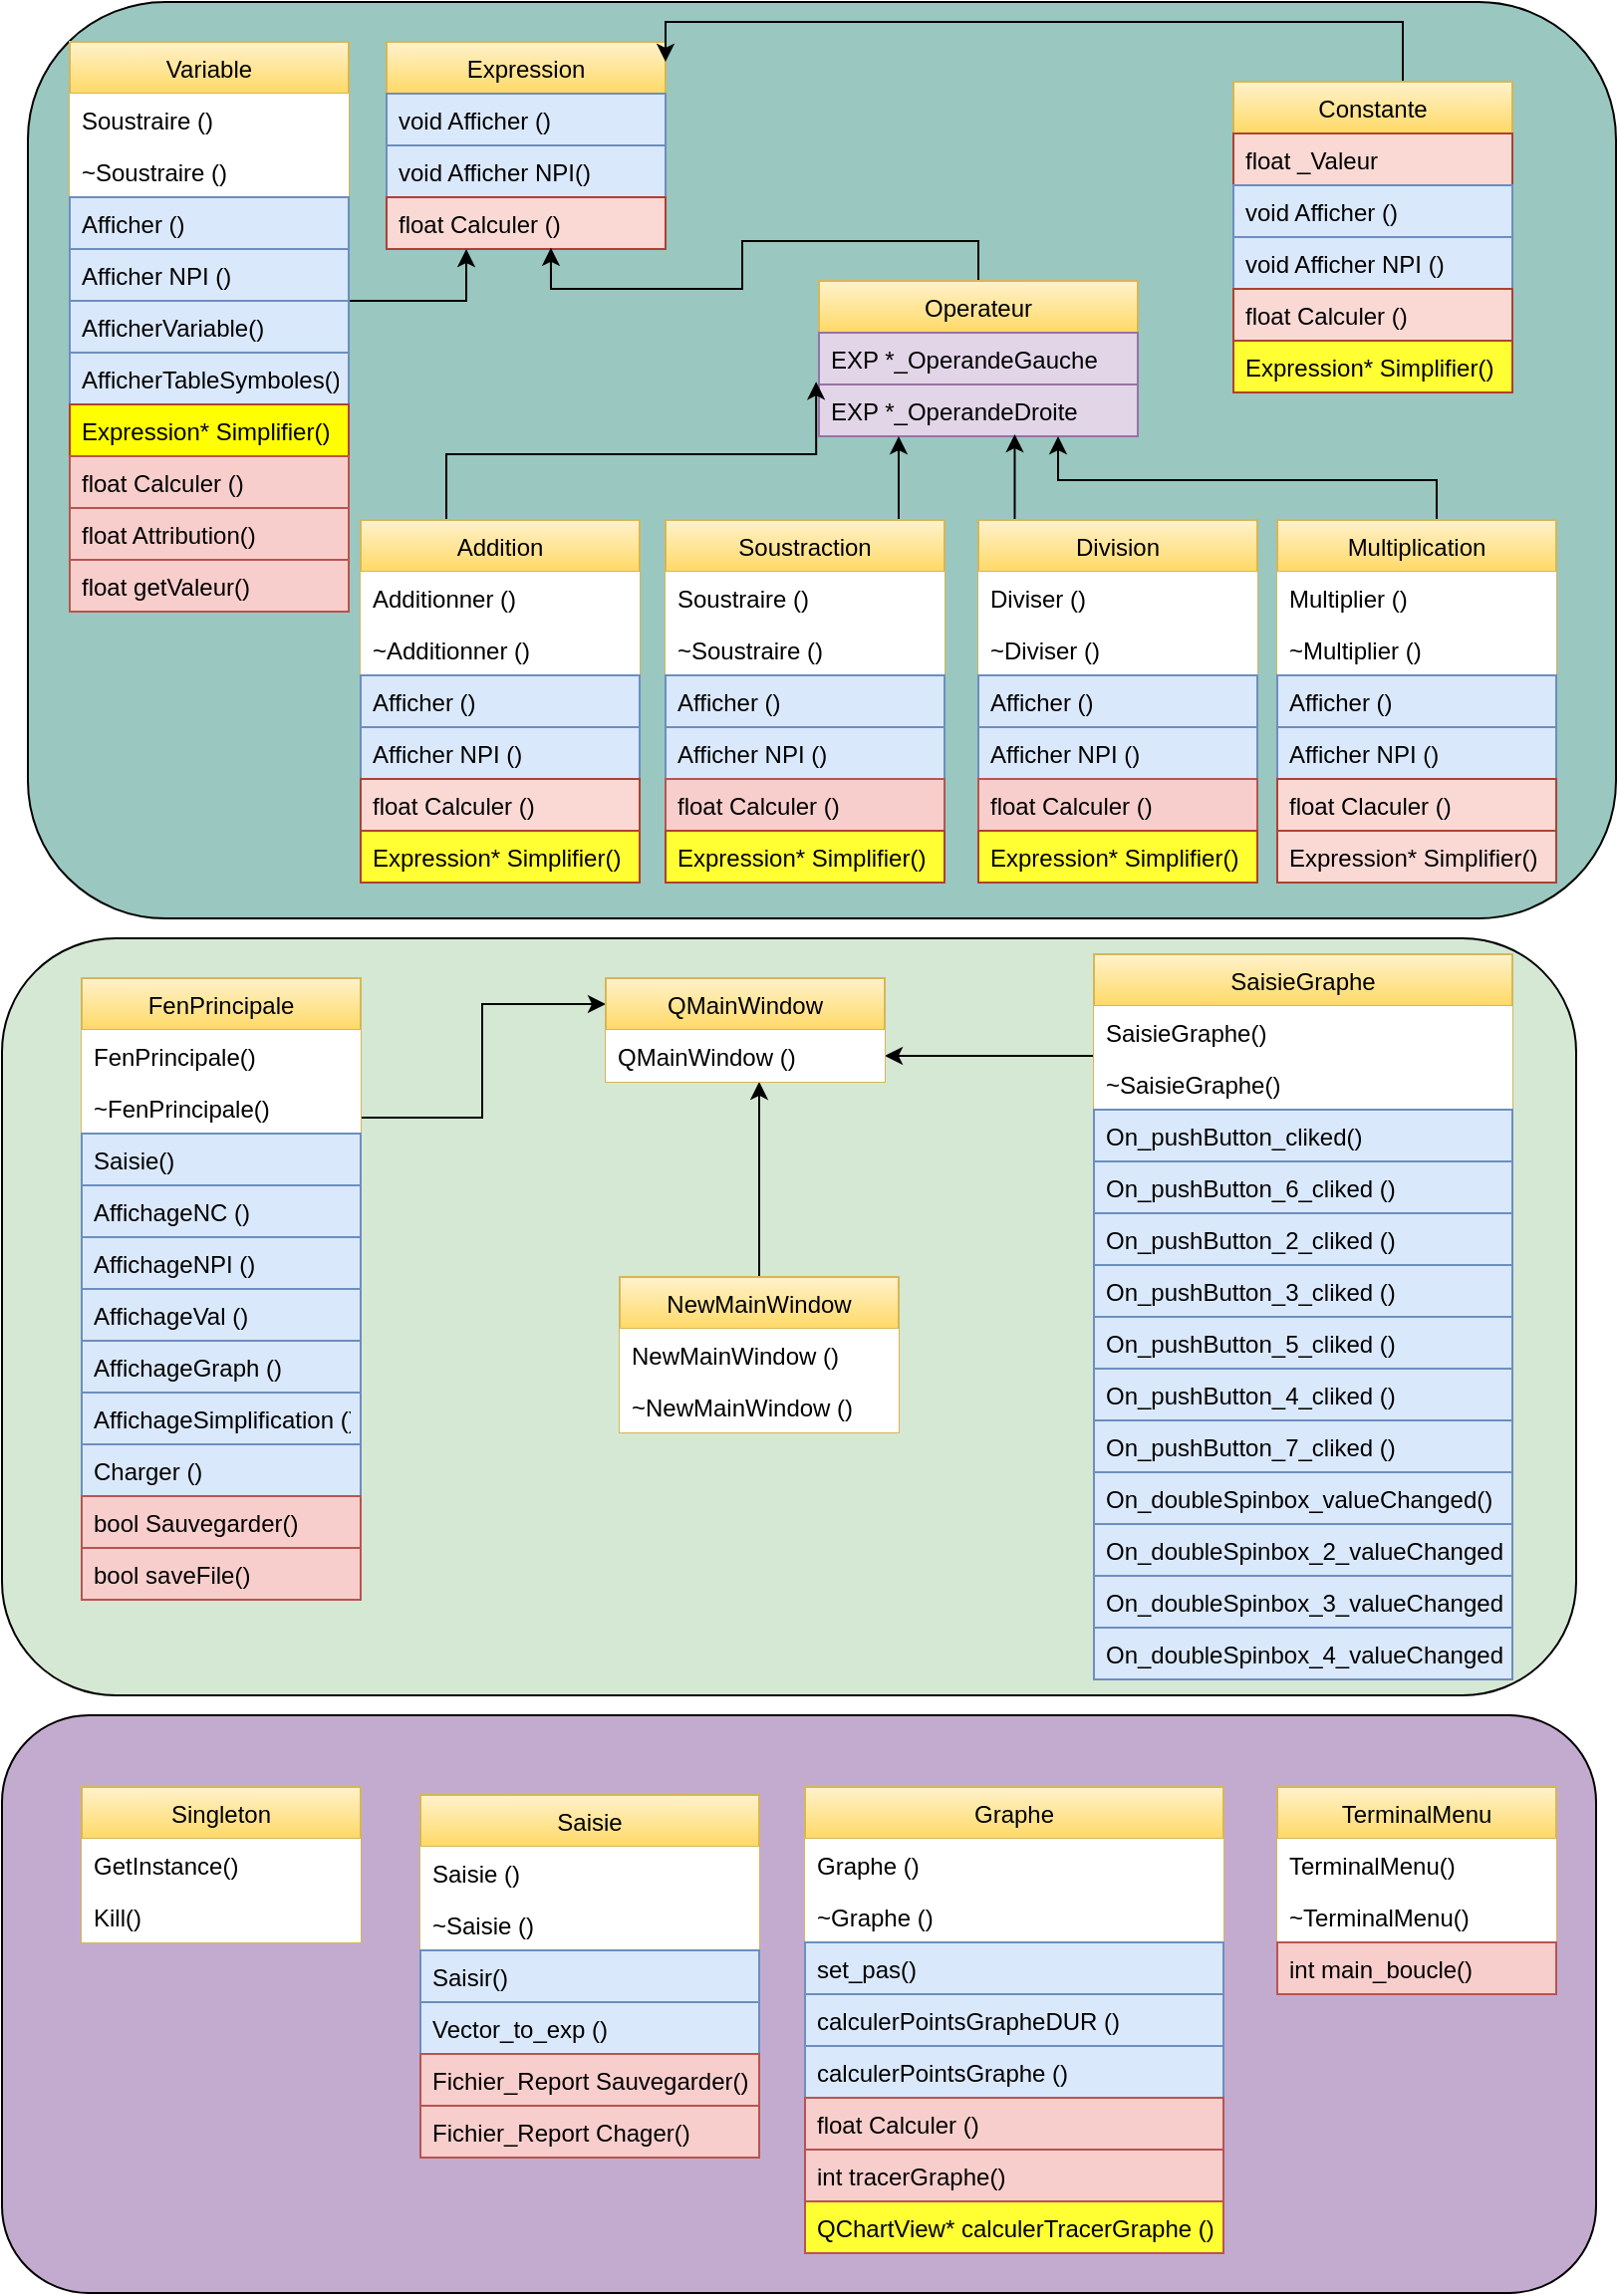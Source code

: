 <mxfile version="15.7.3" type="device" pages="2"><diagram id="TQaCpjZHiFhquC9YLj7s" name="Page-1"><mxGraphModel dx="1521" dy="773" grid="1" gridSize="10" guides="1" tooltips="1" connect="1" arrows="1" fold="1" page="1" pageScale="1" pageWidth="827" pageHeight="1169" math="0" shadow="0"><root><mxCell id="0"/><mxCell id="1" parent="0"/><mxCell id="_CUZyl1LajnIFmprICLq-111" value="" style="rounded=1;whiteSpace=wrap;html=1;fillColor=#D5E8D4;" vertex="1" parent="1"><mxGeometry x="10" y="480" width="790" height="380" as="geometry"/></mxCell><mxCell id="_CUZyl1LajnIFmprICLq-110" value="" style="rounded=1;whiteSpace=wrap;html=1;fillColor=#9AC7BF;" vertex="1" parent="1"><mxGeometry x="23" y="10" width="797" height="460" as="geometry"/></mxCell><mxCell id="_CUZyl1LajnIFmprICLq-109" value="" style="rounded=1;whiteSpace=wrap;html=1;fillColor=#C3ABD0;" vertex="1" parent="1"><mxGeometry x="10" y="870" width="800" height="290" as="geometry"/></mxCell><mxCell id="t-D2OuHnL6MQuwXKDqbC-1" value="Expression" style="swimlane;fontStyle=0;childLayout=stackLayout;horizontal=1;startSize=26;fillColor=#fff2cc;horizontalStack=0;resizeParent=1;resizeParentMax=0;resizeLast=0;collapsible=1;marginBottom=0;strokeColor=#d6b656;gradientColor=#ffd966;" parent="1" vertex="1"><mxGeometry x="203" y="30" width="140" height="104" as="geometry"><mxRectangle x="140" y="200" width="90" height="26" as="alternateBounds"/></mxGeometry></mxCell><mxCell id="t-D2OuHnL6MQuwXKDqbC-2" value="void Afficher ()" style="text;strokeColor=#6c8ebf;fillColor=#dae8fc;align=left;verticalAlign=top;spacingLeft=4;spacingRight=4;overflow=hidden;rotatable=0;points=[[0,0.5],[1,0.5]];portConstraint=eastwest;" parent="t-D2OuHnL6MQuwXKDqbC-1" vertex="1"><mxGeometry y="26" width="140" height="26" as="geometry"/></mxCell><mxCell id="t-D2OuHnL6MQuwXKDqbC-55" value="void Afficher NPI()" style="text;strokeColor=#6c8ebf;fillColor=#dae8fc;align=left;verticalAlign=top;spacingLeft=4;spacingRight=4;overflow=hidden;rotatable=0;points=[[0,0.5],[1,0.5]];portConstraint=eastwest;" parent="t-D2OuHnL6MQuwXKDqbC-1" vertex="1"><mxGeometry y="52" width="140" height="26" as="geometry"/></mxCell><mxCell id="t-D2OuHnL6MQuwXKDqbC-4" value="float Calculer ()" style="text;strokeColor=#ae4132;fillColor=#fad9d5;align=left;verticalAlign=top;spacingLeft=4;spacingRight=4;overflow=hidden;rotatable=0;points=[[0,0.5],[1,0.5]];portConstraint=eastwest;" parent="t-D2OuHnL6MQuwXKDqbC-1" vertex="1"><mxGeometry y="78" width="140" height="26" as="geometry"/></mxCell><mxCell id="t-D2OuHnL6MQuwXKDqbC-39" style="edgeStyle=orthogonalEdgeStyle;rounded=0;orthogonalLoop=1;jettySize=auto;html=1;" parent="1" source="t-D2OuHnL6MQuwXKDqbC-7" edge="1"><mxGeometry relative="1" as="geometry"><mxPoint x="343" y="40" as="targetPoint"/><Array as="points"><mxPoint x="713" y="20"/><mxPoint x="343" y="20"/></Array></mxGeometry></mxCell><mxCell id="t-D2OuHnL6MQuwXKDqbC-7" value="Constante" style="swimlane;fontStyle=0;childLayout=stackLayout;horizontal=1;startSize=26;fillColor=#fff2cc;horizontalStack=0;resizeParent=1;resizeParentMax=0;resizeLast=0;collapsible=1;marginBottom=0;strokeColor=#d6b656;gradientColor=#ffd966;" parent="1" vertex="1"><mxGeometry x="628" y="50" width="140" height="156" as="geometry"><mxRectangle x="640" y="200" width="90" height="26" as="alternateBounds"/></mxGeometry></mxCell><mxCell id="t-D2OuHnL6MQuwXKDqbC-8" value="float _Valeur" style="text;strokeColor=#ae4132;fillColor=#fad9d5;align=left;verticalAlign=top;spacingLeft=4;spacingRight=4;overflow=hidden;rotatable=0;points=[[0,0.5],[1,0.5]];portConstraint=eastwest;" parent="t-D2OuHnL6MQuwXKDqbC-7" vertex="1"><mxGeometry y="26" width="140" height="26" as="geometry"/></mxCell><mxCell id="t-D2OuHnL6MQuwXKDqbC-9" value="void Afficher ()" style="text;strokeColor=#6c8ebf;fillColor=#dae8fc;align=left;verticalAlign=top;spacingLeft=4;spacingRight=4;overflow=hidden;rotatable=0;points=[[0,0.5],[1,0.5]];portConstraint=eastwest;" parent="t-D2OuHnL6MQuwXKDqbC-7" vertex="1"><mxGeometry y="52" width="140" height="26" as="geometry"/></mxCell><mxCell id="t-D2OuHnL6MQuwXKDqbC-10" value="void Afficher NPI ()" style="text;strokeColor=#6c8ebf;fillColor=#dae8fc;align=left;verticalAlign=top;spacingLeft=4;spacingRight=4;overflow=hidden;rotatable=0;points=[[0,0.5],[1,0.5]];portConstraint=eastwest;" parent="t-D2OuHnL6MQuwXKDqbC-7" vertex="1"><mxGeometry y="78" width="140" height="26" as="geometry"/></mxCell><mxCell id="t-D2OuHnL6MQuwXKDqbC-56" value="float Calculer ()" style="text;strokeColor=#ae4132;fillColor=#fad9d5;align=left;verticalAlign=top;spacingLeft=4;spacingRight=4;overflow=hidden;rotatable=0;points=[[0,0.5],[1,0.5]];portConstraint=eastwest;" parent="t-D2OuHnL6MQuwXKDqbC-7" vertex="1"><mxGeometry y="104" width="140" height="26" as="geometry"/></mxCell><mxCell id="_CUZyl1LajnIFmprICLq-32" value="Expression* Simplifier()" style="text;strokeColor=#ae4132;fillColor=#FFFF33;align=left;verticalAlign=top;spacingLeft=4;spacingRight=4;overflow=hidden;rotatable=0;points=[[0,0.5],[1,0.5]];portConstraint=eastwest;" vertex="1" parent="t-D2OuHnL6MQuwXKDqbC-7"><mxGeometry y="130" width="140" height="26" as="geometry"/></mxCell><mxCell id="t-D2OuHnL6MQuwXKDqbC-61" style="edgeStyle=orthogonalEdgeStyle;rounded=0;orthogonalLoop=1;jettySize=auto;html=1;entryX=0.589;entryY=0.977;entryDx=0;entryDy=0;entryPerimeter=0;" parent="1" source="t-D2OuHnL6MQuwXKDqbC-11" target="t-D2OuHnL6MQuwXKDqbC-4" edge="1"><mxGeometry relative="1" as="geometry"/></mxCell><mxCell id="t-D2OuHnL6MQuwXKDqbC-11" value="Operateur" style="swimlane;fontStyle=0;childLayout=stackLayout;horizontal=1;startSize=26;fillColor=#fff2cc;horizontalStack=0;resizeParent=1;resizeParentMax=0;resizeLast=0;collapsible=1;marginBottom=0;strokeColor=#d6b656;gradientColor=#ffd966;" parent="1" vertex="1"><mxGeometry x="420" y="150" width="160" height="78" as="geometry"><mxRectangle x="370" y="380" width="90" height="26" as="alternateBounds"/></mxGeometry></mxCell><mxCell id="t-D2OuHnL6MQuwXKDqbC-12" value="EXP *_OperandeGauche" style="text;strokeColor=#9673a6;fillColor=#e1d5e7;align=left;verticalAlign=top;spacingLeft=4;spacingRight=4;overflow=hidden;rotatable=0;points=[[0,0.5],[1,0.5]];portConstraint=eastwest;" parent="t-D2OuHnL6MQuwXKDqbC-11" vertex="1"><mxGeometry y="26" width="160" height="26" as="geometry"/></mxCell><mxCell id="t-D2OuHnL6MQuwXKDqbC-13" value="EXP *_OperandeDroite" style="text;strokeColor=#9673a6;fillColor=#e1d5e7;align=left;verticalAlign=top;spacingLeft=4;spacingRight=4;overflow=hidden;rotatable=0;points=[[0,0.5],[1,0.5]];portConstraint=eastwest;" parent="t-D2OuHnL6MQuwXKDqbC-11" vertex="1"><mxGeometry y="52" width="160" height="26" as="geometry"/></mxCell><mxCell id="t-D2OuHnL6MQuwXKDqbC-33" style="edgeStyle=orthogonalEdgeStyle;rounded=0;orthogonalLoop=1;jettySize=auto;html=1;entryX=-0.009;entryY=0.946;entryDx=0;entryDy=0;entryPerimeter=0;" parent="1" source="t-D2OuHnL6MQuwXKDqbC-15" target="t-D2OuHnL6MQuwXKDqbC-12" edge="1"><mxGeometry relative="1" as="geometry"><Array as="points"><mxPoint x="233" y="353"/><mxPoint x="233" y="237"/></Array></mxGeometry></mxCell><mxCell id="t-D2OuHnL6MQuwXKDqbC-15" value="Addition" style="swimlane;fontStyle=0;childLayout=stackLayout;horizontal=1;startSize=26;fillColor=#fff2cc;horizontalStack=0;resizeParent=1;resizeParentMax=0;resizeLast=0;collapsible=1;marginBottom=0;strokeColor=#d6b656;gradientColor=#ffd966;" parent="1" vertex="1"><mxGeometry x="190" y="270" width="140" height="182" as="geometry"><mxRectangle x="101" y="510" width="80" height="26" as="alternateBounds"/></mxGeometry></mxCell><mxCell id="t-D2OuHnL6MQuwXKDqbC-16" value="Additionner ()" style="text;strokeColor=none;fillColor=#FFFFFF;align=left;verticalAlign=top;spacingLeft=4;spacingRight=4;overflow=hidden;rotatable=0;points=[[0,0.5],[1,0.5]];portConstraint=eastwest;" parent="t-D2OuHnL6MQuwXKDqbC-15" vertex="1"><mxGeometry y="26" width="140" height="26" as="geometry"/></mxCell><mxCell id="_CUZyl1LajnIFmprICLq-115" value="~Additionner ()" style="text;strokeColor=none;fillColor=#FFFFFF;align=left;verticalAlign=top;spacingLeft=4;spacingRight=4;overflow=hidden;rotatable=0;points=[[0,0.5],[1,0.5]];portConstraint=eastwest;" vertex="1" parent="t-D2OuHnL6MQuwXKDqbC-15"><mxGeometry y="52" width="140" height="26" as="geometry"/></mxCell><mxCell id="t-D2OuHnL6MQuwXKDqbC-17" value="Afficher ()" style="text;strokeColor=#6c8ebf;fillColor=#dae8fc;align=left;verticalAlign=top;spacingLeft=4;spacingRight=4;overflow=hidden;rotatable=0;points=[[0,0.5],[1,0.5]];portConstraint=eastwest;" parent="t-D2OuHnL6MQuwXKDqbC-15" vertex="1"><mxGeometry y="78" width="140" height="26" as="geometry"/></mxCell><mxCell id="t-D2OuHnL6MQuwXKDqbC-58" value="Afficher NPI ()" style="text;strokeColor=#6c8ebf;fillColor=#dae8fc;align=left;verticalAlign=top;spacingLeft=4;spacingRight=4;overflow=hidden;rotatable=0;points=[[0,0.5],[1,0.5]];portConstraint=eastwest;" parent="t-D2OuHnL6MQuwXKDqbC-15" vertex="1"><mxGeometry y="104" width="140" height="26" as="geometry"/></mxCell><mxCell id="t-D2OuHnL6MQuwXKDqbC-18" value="float Calculer ()" style="text;strokeColor=#ae4132;fillColor=#fad9d5;align=left;verticalAlign=top;spacingLeft=4;spacingRight=4;overflow=hidden;rotatable=0;points=[[0,0.5],[1,0.5]];portConstraint=eastwest;" parent="t-D2OuHnL6MQuwXKDqbC-15" vertex="1"><mxGeometry y="130" width="140" height="26" as="geometry"/></mxCell><mxCell id="_CUZyl1LajnIFmprICLq-31" value="Expression* Simplifier()" style="text;strokeColor=#ae4132;fillColor=#FFFF33;align=left;verticalAlign=top;spacingLeft=4;spacingRight=4;overflow=hidden;rotatable=0;points=[[0,0.5],[1,0.5]];portConstraint=eastwest;" vertex="1" parent="t-D2OuHnL6MQuwXKDqbC-15"><mxGeometry y="156" width="140" height="26" as="geometry"/></mxCell><mxCell id="t-D2OuHnL6MQuwXKDqbC-34" style="edgeStyle=orthogonalEdgeStyle;rounded=0;orthogonalLoop=1;jettySize=auto;html=1;entryX=0.25;entryY=1;entryDx=0;entryDy=0;" parent="1" source="t-D2OuHnL6MQuwXKDqbC-19" target="t-D2OuHnL6MQuwXKDqbC-11" edge="1"><mxGeometry relative="1" as="geometry"><mxPoint x="353" y="290" as="targetPoint"/><Array as="points"><mxPoint x="460" y="264"/></Array></mxGeometry></mxCell><mxCell id="t-D2OuHnL6MQuwXKDqbC-19" value="Soustraction" style="swimlane;fontStyle=0;childLayout=stackLayout;horizontal=1;startSize=26;fillColor=#fff2cc;horizontalStack=0;resizeParent=1;resizeParentMax=0;resizeLast=0;collapsible=1;marginBottom=0;strokeColor=#d6b656;gradientColor=#ffd966;" parent="1" vertex="1"><mxGeometry x="343" y="270" width="140" height="182" as="geometry"><mxRectangle x="240" y="560" width="100" height="26" as="alternateBounds"/></mxGeometry></mxCell><mxCell id="t-D2OuHnL6MQuwXKDqbC-20" value="Soustraire ()" style="text;strokeColor=none;fillColor=#FFFFFF;align=left;verticalAlign=top;spacingLeft=4;spacingRight=4;overflow=hidden;rotatable=0;points=[[0,0.5],[1,0.5]];portConstraint=eastwest;" parent="t-D2OuHnL6MQuwXKDqbC-19" vertex="1"><mxGeometry y="26" width="140" height="26" as="geometry"/></mxCell><mxCell id="_CUZyl1LajnIFmprICLq-116" value="~Soustraire ()" style="text;strokeColor=none;fillColor=#FFFFFF;align=left;verticalAlign=top;spacingLeft=4;spacingRight=4;overflow=hidden;rotatable=0;points=[[0,0.5],[1,0.5]];portConstraint=eastwest;" vertex="1" parent="t-D2OuHnL6MQuwXKDqbC-19"><mxGeometry y="52" width="140" height="26" as="geometry"/></mxCell><mxCell id="t-D2OuHnL6MQuwXKDqbC-21" value="Afficher ()" style="text;strokeColor=#6c8ebf;fillColor=#dae8fc;align=left;verticalAlign=top;spacingLeft=4;spacingRight=4;overflow=hidden;rotatable=0;points=[[0,0.5],[1,0.5]];portConstraint=eastwest;" parent="t-D2OuHnL6MQuwXKDqbC-19" vertex="1"><mxGeometry y="78" width="140" height="26" as="geometry"/></mxCell><mxCell id="t-D2OuHnL6MQuwXKDqbC-60" value="Afficher NPI ()" style="text;strokeColor=#6c8ebf;fillColor=#dae8fc;align=left;verticalAlign=top;spacingLeft=4;spacingRight=4;overflow=hidden;rotatable=0;points=[[0,0.5],[1,0.5]];portConstraint=eastwest;" parent="t-D2OuHnL6MQuwXKDqbC-19" vertex="1"><mxGeometry y="104" width="140" height="26" as="geometry"/></mxCell><mxCell id="t-D2OuHnL6MQuwXKDqbC-22" value="float Calculer ()" style="text;strokeColor=#b85450;fillColor=#f8cecc;align=left;verticalAlign=top;spacingLeft=4;spacingRight=4;overflow=hidden;rotatable=0;points=[[0,0.5],[1,0.5]];portConstraint=eastwest;" parent="t-D2OuHnL6MQuwXKDqbC-19" vertex="1"><mxGeometry y="130" width="140" height="26" as="geometry"/></mxCell><mxCell id="_CUZyl1LajnIFmprICLq-33" value="Expression* Simplifier()" style="text;strokeColor=#ae4132;fillColor=#FFFF33;align=left;verticalAlign=top;spacingLeft=4;spacingRight=4;overflow=hidden;rotatable=0;points=[[0,0.5],[1,0.5]];portConstraint=eastwest;" vertex="1" parent="t-D2OuHnL6MQuwXKDqbC-19"><mxGeometry y="156" width="140" height="26" as="geometry"/></mxCell><mxCell id="t-D2OuHnL6MQuwXKDqbC-35" style="edgeStyle=orthogonalEdgeStyle;rounded=0;orthogonalLoop=1;jettySize=auto;html=1;entryX=0.614;entryY=0.962;entryDx=0;entryDy=0;entryPerimeter=0;" parent="1" source="t-D2OuHnL6MQuwXKDqbC-23" target="t-D2OuHnL6MQuwXKDqbC-13" edge="1"><mxGeometry relative="1" as="geometry"><mxPoint x="450.14" y="314.988" as="targetPoint"/><Array as="points"><mxPoint x="521" y="310"/><mxPoint x="521" y="310"/></Array></mxGeometry></mxCell><mxCell id="t-D2OuHnL6MQuwXKDqbC-23" value="Division" style="swimlane;fontStyle=0;childLayout=stackLayout;horizontal=1;startSize=26;fillColor=#fff2cc;horizontalStack=0;resizeParent=1;resizeParentMax=0;resizeLast=0;collapsible=1;marginBottom=0;strokeColor=#d6b656;gradientColor=#ffd966;" parent="1" vertex="1"><mxGeometry x="500" y="270" width="140" height="182" as="geometry"><mxRectangle x="440" y="560" width="70" height="26" as="alternateBounds"/></mxGeometry></mxCell><mxCell id="t-D2OuHnL6MQuwXKDqbC-24" value="Diviser ()" style="text;strokeColor=none;fillColor=#FFFFFF;align=left;verticalAlign=top;spacingLeft=4;spacingRight=4;overflow=hidden;rotatable=0;points=[[0,0.5],[1,0.5]];portConstraint=eastwest;" parent="t-D2OuHnL6MQuwXKDqbC-23" vertex="1"><mxGeometry y="26" width="140" height="26" as="geometry"/></mxCell><mxCell id="_CUZyl1LajnIFmprICLq-117" value="~Diviser ()" style="text;strokeColor=none;fillColor=#FFFFFF;align=left;verticalAlign=top;spacingLeft=4;spacingRight=4;overflow=hidden;rotatable=0;points=[[0,0.5],[1,0.5]];portConstraint=eastwest;" vertex="1" parent="t-D2OuHnL6MQuwXKDqbC-23"><mxGeometry y="52" width="140" height="26" as="geometry"/></mxCell><mxCell id="t-D2OuHnL6MQuwXKDqbC-25" value="Afficher ()" style="text;strokeColor=#6c8ebf;fillColor=#dae8fc;align=left;verticalAlign=top;spacingLeft=4;spacingRight=4;overflow=hidden;rotatable=0;points=[[0,0.5],[1,0.5]];portConstraint=eastwest;" parent="t-D2OuHnL6MQuwXKDqbC-23" vertex="1"><mxGeometry y="78" width="140" height="26" as="geometry"/></mxCell><mxCell id="t-D2OuHnL6MQuwXKDqbC-59" value="Afficher NPI ()" style="text;strokeColor=#6c8ebf;fillColor=#dae8fc;align=left;verticalAlign=top;spacingLeft=4;spacingRight=4;overflow=hidden;rotatable=0;points=[[0,0.5],[1,0.5]];portConstraint=eastwest;" parent="t-D2OuHnL6MQuwXKDqbC-23" vertex="1"><mxGeometry y="104" width="140" height="26" as="geometry"/></mxCell><mxCell id="t-D2OuHnL6MQuwXKDqbC-26" value="float Calculer ()" style="text;strokeColor=#b85450;fillColor=#f8cecc;align=left;verticalAlign=top;spacingLeft=4;spacingRight=4;overflow=hidden;rotatable=0;points=[[0,0.5],[1,0.5]];portConstraint=eastwest;" parent="t-D2OuHnL6MQuwXKDqbC-23" vertex="1"><mxGeometry y="130" width="140" height="26" as="geometry"/></mxCell><mxCell id="_CUZyl1LajnIFmprICLq-34" value="Expression* Simplifier()" style="text;strokeColor=#ae4132;fillColor=#FFFF33;align=left;verticalAlign=top;spacingLeft=4;spacingRight=4;overflow=hidden;rotatable=0;points=[[0,0.5],[1,0.5]];portConstraint=eastwest;" vertex="1" parent="t-D2OuHnL6MQuwXKDqbC-23"><mxGeometry y="156" width="140" height="26" as="geometry"/></mxCell><mxCell id="t-D2OuHnL6MQuwXKDqbC-36" style="edgeStyle=orthogonalEdgeStyle;rounded=0;orthogonalLoop=1;jettySize=auto;html=1;entryX=0.75;entryY=1;entryDx=0;entryDy=0;" parent="1" source="t-D2OuHnL6MQuwXKDqbC-27" target="t-D2OuHnL6MQuwXKDqbC-11" edge="1"><mxGeometry relative="1" as="geometry"><mxPoint x="483" y="240" as="targetPoint"/><Array as="points"><mxPoint x="730" y="250"/><mxPoint x="540" y="250"/></Array></mxGeometry></mxCell><mxCell id="t-D2OuHnL6MQuwXKDqbC-27" value="Multiplication" style="swimlane;fontStyle=0;childLayout=stackLayout;horizontal=1;startSize=26;fillColor=#fff2cc;horizontalStack=0;resizeParent=1;resizeParentMax=0;resizeLast=0;collapsible=1;marginBottom=0;strokeColor=#d6b656;gradientColor=#ffd966;" parent="1" vertex="1"><mxGeometry x="650" y="270" width="140" height="182" as="geometry"><mxRectangle x="687" y="560" width="100" height="26" as="alternateBounds"/></mxGeometry></mxCell><mxCell id="t-D2OuHnL6MQuwXKDqbC-28" value="Multiplier ()" style="text;strokeColor=none;fillColor=#FFFFFF;align=left;verticalAlign=top;spacingLeft=4;spacingRight=4;overflow=hidden;rotatable=0;points=[[0,0.5],[1,0.5]];portConstraint=eastwest;" parent="t-D2OuHnL6MQuwXKDqbC-27" vertex="1"><mxGeometry y="26" width="140" height="26" as="geometry"/></mxCell><mxCell id="_CUZyl1LajnIFmprICLq-118" value="~Multiplier ()" style="text;strokeColor=none;fillColor=#FFFFFF;align=left;verticalAlign=top;spacingLeft=4;spacingRight=4;overflow=hidden;rotatable=0;points=[[0,0.5],[1,0.5]];portConstraint=eastwest;" vertex="1" parent="t-D2OuHnL6MQuwXKDqbC-27"><mxGeometry y="52" width="140" height="26" as="geometry"/></mxCell><mxCell id="t-D2OuHnL6MQuwXKDqbC-29" value="Afficher ()" style="text;strokeColor=#6c8ebf;fillColor=#dae8fc;align=left;verticalAlign=top;spacingLeft=4;spacingRight=4;overflow=hidden;rotatable=0;points=[[0,0.5],[1,0.5]];portConstraint=eastwest;" parent="t-D2OuHnL6MQuwXKDqbC-27" vertex="1"><mxGeometry y="78" width="140" height="26" as="geometry"/></mxCell><mxCell id="t-D2OuHnL6MQuwXKDqbC-30" value="Afficher NPI ()" style="text;strokeColor=#6c8ebf;fillColor=#dae8fc;align=left;verticalAlign=top;spacingLeft=4;spacingRight=4;overflow=hidden;rotatable=0;points=[[0,0.5],[1,0.5]];portConstraint=eastwest;" parent="t-D2OuHnL6MQuwXKDqbC-27" vertex="1"><mxGeometry y="104" width="140" height="26" as="geometry"/></mxCell><mxCell id="t-D2OuHnL6MQuwXKDqbC-57" value="float Claculer ()" style="text;strokeColor=#ae4132;fillColor=#fad9d5;align=left;verticalAlign=top;spacingLeft=4;spacingRight=4;overflow=hidden;rotatable=0;points=[[0,0.5],[1,0.5]];portConstraint=eastwest;" parent="t-D2OuHnL6MQuwXKDqbC-27" vertex="1"><mxGeometry y="130" width="140" height="26" as="geometry"/></mxCell><mxCell id="_CUZyl1LajnIFmprICLq-35" value="Expression* Simplifier()" style="text;strokeColor=#ae4132;fillColor=#fad9d5;align=left;verticalAlign=top;spacingLeft=4;spacingRight=4;overflow=hidden;rotatable=0;points=[[0,0.5],[1,0.5]];portConstraint=eastwest;" vertex="1" parent="t-D2OuHnL6MQuwXKDqbC-27"><mxGeometry y="156" width="140" height="26" as="geometry"/></mxCell><mxCell id="_CUZyl1LajnIFmprICLq-103" style="edgeStyle=orthogonalEdgeStyle;rounded=0;orthogonalLoop=1;jettySize=auto;html=1;" edge="1" parent="1" source="pj1Xl5EgmXxd_wSlBKCb-5" target="_CUZyl1LajnIFmprICLq-101"><mxGeometry relative="1" as="geometry"><Array as="points"><mxPoint x="383" y="539"/></Array></mxGeometry></mxCell><mxCell id="pj1Xl5EgmXxd_wSlBKCb-5" value="NewMainWindow" style="swimlane;fontStyle=0;childLayout=stackLayout;horizontal=1;startSize=26;fillColor=#fff2cc;horizontalStack=0;resizeParent=1;resizeParentMax=0;resizeLast=0;collapsible=1;marginBottom=0;strokeColor=#d6b656;gradientColor=#ffd966;" parent="1" vertex="1"><mxGeometry x="320" y="650" width="140" height="78" as="geometry"><mxRectangle x="473" y="550" width="130" height="26" as="alternateBounds"/></mxGeometry></mxCell><mxCell id="pj1Xl5EgmXxd_wSlBKCb-6" value="NewMainWindow ()" style="text;strokeColor=none;fillColor=#FFFFFF;align=left;verticalAlign=top;spacingLeft=4;spacingRight=4;overflow=hidden;rotatable=0;points=[[0,0.5],[1,0.5]];portConstraint=eastwest;" parent="pj1Xl5EgmXxd_wSlBKCb-5" vertex="1"><mxGeometry y="26" width="140" height="26" as="geometry"/></mxCell><mxCell id="_CUZyl1LajnIFmprICLq-120" value="~NewMainWindow ()" style="text;strokeColor=none;fillColor=#FFFFFF;align=left;verticalAlign=top;spacingLeft=4;spacingRight=4;overflow=hidden;rotatable=0;points=[[0,0.5],[1,0.5]];portConstraint=eastwest;" vertex="1" parent="pj1Xl5EgmXxd_wSlBKCb-5"><mxGeometry y="52" width="140" height="26" as="geometry"/></mxCell><mxCell id="_CUZyl1LajnIFmprICLq-6" value="Graphe" style="swimlane;fontStyle=0;childLayout=stackLayout;horizontal=1;startSize=26;fillColor=#fff2cc;horizontalStack=0;resizeParent=1;resizeParentMax=0;resizeLast=0;collapsible=1;marginBottom=0;strokeColor=#d6b656;gradientColor=#ffd966;" vertex="1" parent="1"><mxGeometry x="413" y="906" width="210" height="234" as="geometry"><mxRectangle x="529" y="70" width="70" height="26" as="alternateBounds"/></mxGeometry></mxCell><mxCell id="_CUZyl1LajnIFmprICLq-7" value="Graphe ()" style="text;strokeColor=none;fillColor=#FFFFFF;align=left;verticalAlign=top;spacingLeft=4;spacingRight=4;overflow=hidden;rotatable=0;points=[[0,0.5],[1,0.5]];portConstraint=eastwest;" vertex="1" parent="_CUZyl1LajnIFmprICLq-6"><mxGeometry y="26" width="210" height="26" as="geometry"/></mxCell><mxCell id="_CUZyl1LajnIFmprICLq-123" value="~Graphe ()" style="text;strokeColor=none;fillColor=#FFFFFF;align=left;verticalAlign=top;spacingLeft=4;spacingRight=4;overflow=hidden;rotatable=0;points=[[0,0.5],[1,0.5]];portConstraint=eastwest;" vertex="1" parent="_CUZyl1LajnIFmprICLq-6"><mxGeometry y="52" width="210" height="26" as="geometry"/></mxCell><mxCell id="_CUZyl1LajnIFmprICLq-8" value="set_pas()" style="text;strokeColor=#6c8ebf;fillColor=#dae8fc;align=left;verticalAlign=top;spacingLeft=4;spacingRight=4;overflow=hidden;rotatable=0;points=[[0,0.5],[1,0.5]];portConstraint=eastwest;" vertex="1" parent="_CUZyl1LajnIFmprICLq-6"><mxGeometry y="78" width="210" height="26" as="geometry"/></mxCell><mxCell id="_CUZyl1LajnIFmprICLq-9" value="calculerPointsGrapheDUR ()" style="text;strokeColor=#6c8ebf;fillColor=#dae8fc;align=left;verticalAlign=top;spacingLeft=4;spacingRight=4;overflow=hidden;rotatable=0;points=[[0,0.5],[1,0.5]];portConstraint=eastwest;" vertex="1" parent="_CUZyl1LajnIFmprICLq-6"><mxGeometry y="104" width="210" height="26" as="geometry"/></mxCell><mxCell id="_CUZyl1LajnIFmprICLq-61" value="calculerPointsGraphe ()" style="text;strokeColor=#6c8ebf;fillColor=#dae8fc;align=left;verticalAlign=top;spacingLeft=4;spacingRight=4;overflow=hidden;rotatable=0;points=[[0,0.5],[1,0.5]];portConstraint=eastwest;" vertex="1" parent="_CUZyl1LajnIFmprICLq-6"><mxGeometry y="130" width="210" height="26" as="geometry"/></mxCell><mxCell id="_CUZyl1LajnIFmprICLq-10" value="float Calculer ()" style="text;strokeColor=#b85450;fillColor=#f8cecc;align=left;verticalAlign=top;spacingLeft=4;spacingRight=4;overflow=hidden;rotatable=0;points=[[0,0.5],[1,0.5]];portConstraint=eastwest;" vertex="1" parent="_CUZyl1LajnIFmprICLq-6"><mxGeometry y="156" width="210" height="26" as="geometry"/></mxCell><mxCell id="_CUZyl1LajnIFmprICLq-63" value="int tracerGraphe()" style="text;strokeColor=#b85450;fillColor=#f8cecc;align=left;verticalAlign=top;spacingLeft=4;spacingRight=4;overflow=hidden;rotatable=0;points=[[0,0.5],[1,0.5]];portConstraint=eastwest;" vertex="1" parent="_CUZyl1LajnIFmprICLq-6"><mxGeometry y="182" width="210" height="26" as="geometry"/></mxCell><mxCell id="_CUZyl1LajnIFmprICLq-62" value="QChartView* calculerTracerGraphe ()" style="text;strokeColor=#b85450;fillColor=#FFFF33;align=left;verticalAlign=top;spacingLeft=4;spacingRight=4;overflow=hidden;rotatable=0;points=[[0,0.5],[1,0.5]];portConstraint=eastwest;" vertex="1" parent="_CUZyl1LajnIFmprICLq-6"><mxGeometry y="208" width="210" height="26" as="geometry"/></mxCell><mxCell id="_CUZyl1LajnIFmprICLq-113" style="edgeStyle=orthogonalEdgeStyle;rounded=0;orthogonalLoop=1;jettySize=auto;html=1;entryX=0;entryY=0.25;entryDx=0;entryDy=0;" edge="1" parent="1" source="_CUZyl1LajnIFmprICLq-11" target="_CUZyl1LajnIFmprICLq-100"><mxGeometry relative="1" as="geometry"><Array as="points"><mxPoint x="251" y="570"/><mxPoint x="251" y="513"/></Array></mxGeometry></mxCell><mxCell id="_CUZyl1LajnIFmprICLq-11" value="FenPrincipale" style="swimlane;fontStyle=0;childLayout=stackLayout;horizontal=1;startSize=26;fillColor=#fff2cc;horizontalStack=0;resizeParent=1;resizeParentMax=0;resizeLast=0;collapsible=1;marginBottom=0;strokeColor=#d6b656;gradientColor=#ffd966;" vertex="1" parent="1"><mxGeometry x="50" y="500" width="140" height="312" as="geometry"><mxRectangle x="223" y="560" width="110" height="26" as="alternateBounds"/></mxGeometry></mxCell><mxCell id="_CUZyl1LajnIFmprICLq-12" value="FenPrincipale()" style="text;strokeColor=none;fillColor=#FFFFFF;align=left;verticalAlign=top;spacingLeft=4;spacingRight=4;overflow=hidden;rotatable=0;points=[[0,0.5],[1,0.5]];portConstraint=eastwest;" vertex="1" parent="_CUZyl1LajnIFmprICLq-11"><mxGeometry y="26" width="140" height="26" as="geometry"/></mxCell><mxCell id="_CUZyl1LajnIFmprICLq-119" value="~FenPrincipale()" style="text;strokeColor=none;fillColor=#FFFFFF;align=left;verticalAlign=top;spacingLeft=4;spacingRight=4;overflow=hidden;rotatable=0;points=[[0,0.5],[1,0.5]];portConstraint=eastwest;" vertex="1" parent="_CUZyl1LajnIFmprICLq-11"><mxGeometry y="52" width="140" height="26" as="geometry"/></mxCell><mxCell id="_CUZyl1LajnIFmprICLq-13" value="Saisie()" style="text;strokeColor=#6c8ebf;fillColor=#dae8fc;align=left;verticalAlign=top;spacingLeft=4;spacingRight=4;overflow=hidden;rotatable=0;points=[[0,0.5],[1,0.5]];portConstraint=eastwest;" vertex="1" parent="_CUZyl1LajnIFmprICLq-11"><mxGeometry y="78" width="140" height="26" as="geometry"/></mxCell><mxCell id="_CUZyl1LajnIFmprICLq-14" value="AffichageNC ()" style="text;strokeColor=#6c8ebf;fillColor=#dae8fc;align=left;verticalAlign=top;spacingLeft=4;spacingRight=4;overflow=hidden;rotatable=0;points=[[0,0.5],[1,0.5]];portConstraint=eastwest;" vertex="1" parent="_CUZyl1LajnIFmprICLq-11"><mxGeometry y="104" width="140" height="26" as="geometry"/></mxCell><mxCell id="_CUZyl1LajnIFmprICLq-57" value="AffichageNPI ()" style="text;strokeColor=#6c8ebf;fillColor=#dae8fc;align=left;verticalAlign=top;spacingLeft=4;spacingRight=4;overflow=hidden;rotatable=0;points=[[0,0.5],[1,0.5]];portConstraint=eastwest;" vertex="1" parent="_CUZyl1LajnIFmprICLq-11"><mxGeometry y="130" width="140" height="26" as="geometry"/></mxCell><mxCell id="_CUZyl1LajnIFmprICLq-58" value="AffichageVal ()" style="text;strokeColor=#6c8ebf;fillColor=#dae8fc;align=left;verticalAlign=top;spacingLeft=4;spacingRight=4;overflow=hidden;rotatable=0;points=[[0,0.5],[1,0.5]];portConstraint=eastwest;" vertex="1" parent="_CUZyl1LajnIFmprICLq-11"><mxGeometry y="156" width="140" height="26" as="geometry"/></mxCell><mxCell id="_CUZyl1LajnIFmprICLq-59" value="AffichageGraph ()" style="text;strokeColor=#6c8ebf;fillColor=#dae8fc;align=left;verticalAlign=top;spacingLeft=4;spacingRight=4;overflow=hidden;rotatable=0;points=[[0,0.5],[1,0.5]];portConstraint=eastwest;" vertex="1" parent="_CUZyl1LajnIFmprICLq-11"><mxGeometry y="182" width="140" height="26" as="geometry"/></mxCell><mxCell id="_CUZyl1LajnIFmprICLq-60" value="AffichageSimplification ()" style="text;strokeColor=#6c8ebf;fillColor=#dae8fc;align=left;verticalAlign=top;spacingLeft=4;spacingRight=4;overflow=hidden;rotatable=0;points=[[0,0.5],[1,0.5]];portConstraint=eastwest;" vertex="1" parent="_CUZyl1LajnIFmprICLq-11"><mxGeometry y="208" width="140" height="26" as="geometry"/></mxCell><mxCell id="_CUZyl1LajnIFmprICLq-56" value="Charger ()" style="text;strokeColor=#6c8ebf;fillColor=#dae8fc;align=left;verticalAlign=top;spacingLeft=4;spacingRight=4;overflow=hidden;rotatable=0;points=[[0,0.5],[1,0.5]];portConstraint=eastwest;" vertex="1" parent="_CUZyl1LajnIFmprICLq-11"><mxGeometry y="234" width="140" height="26" as="geometry"/></mxCell><mxCell id="_CUZyl1LajnIFmprICLq-15" value="bool Sauvegarder()" style="text;strokeColor=#b85450;fillColor=#f8cecc;align=left;verticalAlign=top;spacingLeft=4;spacingRight=4;overflow=hidden;rotatable=0;points=[[0,0.5],[1,0.5]];portConstraint=eastwest;" vertex="1" parent="_CUZyl1LajnIFmprICLq-11"><mxGeometry y="260" width="140" height="26" as="geometry"/></mxCell><mxCell id="_CUZyl1LajnIFmprICLq-55" value="bool saveFile()" style="text;strokeColor=#b85450;fillColor=#f8cecc;align=left;verticalAlign=top;spacingLeft=4;spacingRight=4;overflow=hidden;rotatable=0;points=[[0,0.5],[1,0.5]];portConstraint=eastwest;" vertex="1" parent="_CUZyl1LajnIFmprICLq-11"><mxGeometry y="286" width="140" height="26" as="geometry"/></mxCell><mxCell id="_CUZyl1LajnIFmprICLq-99" style="edgeStyle=orthogonalEdgeStyle;rounded=0;orthogonalLoop=1;jettySize=auto;html=1;" edge="1" parent="1" source="_CUZyl1LajnIFmprICLq-16"><mxGeometry relative="1" as="geometry"><mxPoint x="243" y="134" as="targetPoint"/><Array as="points"><mxPoint x="243" y="160"/></Array></mxGeometry></mxCell><mxCell id="_CUZyl1LajnIFmprICLq-16" value="Variable" style="swimlane;fontStyle=0;childLayout=stackLayout;horizontal=1;startSize=26;fillColor=#fff2cc;horizontalStack=0;resizeParent=1;resizeParentMax=0;resizeLast=0;collapsible=1;marginBottom=0;strokeColor=#d6b656;gradientColor=#ffd966;" vertex="1" parent="1"><mxGeometry x="44" y="30" width="140" height="286" as="geometry"><mxRectangle x="350" y="300" width="80" height="26" as="alternateBounds"/></mxGeometry></mxCell><mxCell id="_CUZyl1LajnIFmprICLq-17" value="Soustraire ()" style="text;strokeColor=none;fillColor=#FFFFFF;align=left;verticalAlign=top;spacingLeft=4;spacingRight=4;overflow=hidden;rotatable=0;points=[[0,0.5],[1,0.5]];portConstraint=eastwest;" vertex="1" parent="_CUZyl1LajnIFmprICLq-16"><mxGeometry y="26" width="140" height="26" as="geometry"/></mxCell><mxCell id="_CUZyl1LajnIFmprICLq-114" value="~Soustraire ()" style="text;strokeColor=none;fillColor=#FFFFFF;align=left;verticalAlign=top;spacingLeft=4;spacingRight=4;overflow=hidden;rotatable=0;points=[[0,0.5],[1,0.5]];portConstraint=eastwest;" vertex="1" parent="_CUZyl1LajnIFmprICLq-16"><mxGeometry y="52" width="140" height="26" as="geometry"/></mxCell><mxCell id="_CUZyl1LajnIFmprICLq-18" value="Afficher ()" style="text;strokeColor=#6c8ebf;fillColor=#dae8fc;align=left;verticalAlign=top;spacingLeft=4;spacingRight=4;overflow=hidden;rotatable=0;points=[[0,0.5],[1,0.5]];portConstraint=eastwest;" vertex="1" parent="_CUZyl1LajnIFmprICLq-16"><mxGeometry y="78" width="140" height="26" as="geometry"/></mxCell><mxCell id="_CUZyl1LajnIFmprICLq-19" value="Afficher NPI ()" style="text;strokeColor=#6c8ebf;fillColor=#dae8fc;align=left;verticalAlign=top;spacingLeft=4;spacingRight=4;overflow=hidden;rotatable=0;points=[[0,0.5],[1,0.5]];portConstraint=eastwest;" vertex="1" parent="_CUZyl1LajnIFmprICLq-16"><mxGeometry y="104" width="140" height="26" as="geometry"/></mxCell><mxCell id="_CUZyl1LajnIFmprICLq-53" value="AfficherVariable()" style="text;strokeColor=#6c8ebf;fillColor=#dae8fc;align=left;verticalAlign=top;spacingLeft=4;spacingRight=4;overflow=hidden;rotatable=0;points=[[0,0.5],[1,0.5]];portConstraint=eastwest;" vertex="1" parent="_CUZyl1LajnIFmprICLq-16"><mxGeometry y="130" width="140" height="26" as="geometry"/></mxCell><mxCell id="_CUZyl1LajnIFmprICLq-54" value="AfficherTableSymboles()" style="text;strokeColor=#6c8ebf;fillColor=#dae8fc;align=left;verticalAlign=top;spacingLeft=4;spacingRight=4;overflow=hidden;rotatable=0;points=[[0,0.5],[1,0.5]];portConstraint=eastwest;" vertex="1" parent="_CUZyl1LajnIFmprICLq-16"><mxGeometry y="156" width="140" height="26" as="geometry"/></mxCell><mxCell id="_CUZyl1LajnIFmprICLq-50" value="Expression* Simplifier()" style="text;strokeColor=#ae4132;fillColor=#FFFF00;align=left;verticalAlign=top;spacingLeft=4;spacingRight=4;overflow=hidden;rotatable=0;points=[[0,0.5],[1,0.5]];portConstraint=eastwest;" vertex="1" parent="_CUZyl1LajnIFmprICLq-16"><mxGeometry y="182" width="140" height="26" as="geometry"/></mxCell><mxCell id="_CUZyl1LajnIFmprICLq-20" value="float Calculer ()" style="text;strokeColor=#b85450;fillColor=#f8cecc;align=left;verticalAlign=top;spacingLeft=4;spacingRight=4;overflow=hidden;rotatable=0;points=[[0,0.5],[1,0.5]];portConstraint=eastwest;" vertex="1" parent="_CUZyl1LajnIFmprICLq-16"><mxGeometry y="208" width="140" height="26" as="geometry"/></mxCell><mxCell id="_CUZyl1LajnIFmprICLq-51" value="float Attribution()" style="text;strokeColor=#b85450;fillColor=#f8cecc;align=left;verticalAlign=top;spacingLeft=4;spacingRight=4;overflow=hidden;rotatable=0;points=[[0,0.5],[1,0.5]];portConstraint=eastwest;" vertex="1" parent="_CUZyl1LajnIFmprICLq-16"><mxGeometry y="234" width="140" height="26" as="geometry"/></mxCell><mxCell id="_CUZyl1LajnIFmprICLq-52" value="float getValeur()" style="text;strokeColor=#b85450;fillColor=#f8cecc;align=left;verticalAlign=top;spacingLeft=4;spacingRight=4;overflow=hidden;rotatable=0;points=[[0,0.5],[1,0.5]];portConstraint=eastwest;" vertex="1" parent="_CUZyl1LajnIFmprICLq-16"><mxGeometry y="260" width="140" height="26" as="geometry"/></mxCell><mxCell id="_CUZyl1LajnIFmprICLq-21" value="Saisie" style="swimlane;fontStyle=0;childLayout=stackLayout;horizontal=1;startSize=26;fillColor=#fff2cc;horizontalStack=0;resizeParent=1;resizeParentMax=0;resizeLast=0;collapsible=1;marginBottom=0;strokeColor=#d6b656;gradientColor=#ffd966;" vertex="1" parent="1"><mxGeometry x="220" y="910" width="170" height="182" as="geometry"><mxRectangle x="570" y="300" width="70" height="26" as="alternateBounds"/></mxGeometry></mxCell><mxCell id="_CUZyl1LajnIFmprICLq-22" value="Saisie ()" style="text;strokeColor=none;fillColor=#FFFFFF;align=left;verticalAlign=top;spacingLeft=4;spacingRight=4;overflow=hidden;rotatable=0;points=[[0,0.5],[1,0.5]];portConstraint=eastwest;" vertex="1" parent="_CUZyl1LajnIFmprICLq-21"><mxGeometry y="26" width="170" height="26" as="geometry"/></mxCell><mxCell id="_CUZyl1LajnIFmprICLq-122" value="~Saisie ()" style="text;strokeColor=none;fillColor=#FFFFFF;align=left;verticalAlign=top;spacingLeft=4;spacingRight=4;overflow=hidden;rotatable=0;points=[[0,0.5],[1,0.5]];portConstraint=eastwest;" vertex="1" parent="_CUZyl1LajnIFmprICLq-21"><mxGeometry y="52" width="170" height="26" as="geometry"/></mxCell><mxCell id="_CUZyl1LajnIFmprICLq-23" value="Saisir()" style="text;strokeColor=#6c8ebf;fillColor=#dae8fc;align=left;verticalAlign=top;spacingLeft=4;spacingRight=4;overflow=hidden;rotatable=0;points=[[0,0.5],[1,0.5]];portConstraint=eastwest;" vertex="1" parent="_CUZyl1LajnIFmprICLq-21"><mxGeometry y="78" width="170" height="26" as="geometry"/></mxCell><mxCell id="_CUZyl1LajnIFmprICLq-24" value="Vector_to_exp ()" style="text;strokeColor=#6c8ebf;fillColor=#dae8fc;align=left;verticalAlign=top;spacingLeft=4;spacingRight=4;overflow=hidden;rotatable=0;points=[[0,0.5],[1,0.5]];portConstraint=eastwest;" vertex="1" parent="_CUZyl1LajnIFmprICLq-21"><mxGeometry y="104" width="170" height="26" as="geometry"/></mxCell><mxCell id="_CUZyl1LajnIFmprICLq-25" value="Fichier_Report Sauvegarder()" style="text;strokeColor=#b85450;fillColor=#f8cecc;align=left;verticalAlign=top;spacingLeft=4;spacingRight=4;overflow=hidden;rotatable=0;points=[[0,0.5],[1,0.5]];portConstraint=eastwest;" vertex="1" parent="_CUZyl1LajnIFmprICLq-21"><mxGeometry y="130" width="170" height="26" as="geometry"/></mxCell><mxCell id="_CUZyl1LajnIFmprICLq-36" value="Fichier_Report Chager()" style="text;strokeColor=#b85450;fillColor=#f8cecc;align=left;verticalAlign=top;spacingLeft=4;spacingRight=4;overflow=hidden;rotatable=0;points=[[0,0.5],[1,0.5]];portConstraint=eastwest;" vertex="1" parent="_CUZyl1LajnIFmprICLq-21"><mxGeometry y="156" width="170" height="26" as="geometry"/></mxCell><mxCell id="_CUZyl1LajnIFmprICLq-104" style="edgeStyle=orthogonalEdgeStyle;rounded=0;orthogonalLoop=1;jettySize=auto;html=1;entryX=1;entryY=0.5;entryDx=0;entryDy=0;" edge="1" parent="1" source="_CUZyl1LajnIFmprICLq-26" target="_CUZyl1LajnIFmprICLq-101"><mxGeometry relative="1" as="geometry"><Array as="points"><mxPoint x="550" y="539"/><mxPoint x="550" y="539"/></Array></mxGeometry></mxCell><mxCell id="_CUZyl1LajnIFmprICLq-26" value="SaisieGraphe" style="swimlane;fontStyle=0;childLayout=stackLayout;horizontal=1;startSize=26;fillColor=#fff2cc;horizontalStack=0;resizeParent=1;resizeParentMax=0;resizeLast=0;collapsible=1;marginBottom=0;strokeColor=#d6b656;gradientColor=#ffd966;" vertex="1" parent="1"><mxGeometry x="558" y="488" width="210" height="364" as="geometry"><mxRectangle x="223" y="610" width="110" height="26" as="alternateBounds"/></mxGeometry></mxCell><mxCell id="_CUZyl1LajnIFmprICLq-27" value="SaisieGraphe()" style="text;strokeColor=none;fillColor=#FFFFFF;align=left;verticalAlign=top;spacingLeft=4;spacingRight=4;overflow=hidden;rotatable=0;points=[[0,0.5],[1,0.5]];portConstraint=eastwest;" vertex="1" parent="_CUZyl1LajnIFmprICLq-26"><mxGeometry y="26" width="210" height="26" as="geometry"/></mxCell><mxCell id="_CUZyl1LajnIFmprICLq-121" value="~SaisieGraphe()" style="text;strokeColor=none;fillColor=#FFFFFF;align=left;verticalAlign=top;spacingLeft=4;spacingRight=4;overflow=hidden;rotatable=0;points=[[0,0.5],[1,0.5]];portConstraint=eastwest;" vertex="1" parent="_CUZyl1LajnIFmprICLq-26"><mxGeometry y="52" width="210" height="26" as="geometry"/></mxCell><mxCell id="_CUZyl1LajnIFmprICLq-28" value="On_pushButton_cliked()" style="text;strokeColor=#6c8ebf;fillColor=#dae8fc;align=left;verticalAlign=top;spacingLeft=4;spacingRight=4;overflow=hidden;rotatable=0;points=[[0,0.5],[1,0.5]];portConstraint=eastwest;" vertex="1" parent="_CUZyl1LajnIFmprICLq-26"><mxGeometry y="78" width="210" height="26" as="geometry"/></mxCell><mxCell id="_CUZyl1LajnIFmprICLq-29" value="On_pushButton_6_cliked ()" style="text;strokeColor=#6c8ebf;fillColor=#dae8fc;align=left;verticalAlign=top;spacingLeft=4;spacingRight=4;overflow=hidden;rotatable=0;points=[[0,0.5],[1,0.5]];portConstraint=eastwest;" vertex="1" parent="_CUZyl1LajnIFmprICLq-26"><mxGeometry y="104" width="210" height="26" as="geometry"/></mxCell><mxCell id="_CUZyl1LajnIFmprICLq-37" value="On_pushButton_2_cliked ()" style="text;strokeColor=#6c8ebf;fillColor=#dae8fc;align=left;verticalAlign=top;spacingLeft=4;spacingRight=4;overflow=hidden;rotatable=0;points=[[0,0.5],[1,0.5]];portConstraint=eastwest;" vertex="1" parent="_CUZyl1LajnIFmprICLq-26"><mxGeometry y="130" width="210" height="26" as="geometry"/></mxCell><mxCell id="_CUZyl1LajnIFmprICLq-38" value="On_pushButton_3_cliked ()" style="text;strokeColor=#6c8ebf;fillColor=#dae8fc;align=left;verticalAlign=top;spacingLeft=4;spacingRight=4;overflow=hidden;rotatable=0;points=[[0,0.5],[1,0.5]];portConstraint=eastwest;" vertex="1" parent="_CUZyl1LajnIFmprICLq-26"><mxGeometry y="156" width="210" height="26" as="geometry"/></mxCell><mxCell id="_CUZyl1LajnIFmprICLq-40" value="On_pushButton_5_cliked ()" style="text;strokeColor=#6c8ebf;fillColor=#dae8fc;align=left;verticalAlign=top;spacingLeft=4;spacingRight=4;overflow=hidden;rotatable=0;points=[[0,0.5],[1,0.5]];portConstraint=eastwest;" vertex="1" parent="_CUZyl1LajnIFmprICLq-26"><mxGeometry y="182" width="210" height="26" as="geometry"/></mxCell><mxCell id="_CUZyl1LajnIFmprICLq-39" value="On_pushButton_4_cliked ()" style="text;strokeColor=#6c8ebf;fillColor=#dae8fc;align=left;verticalAlign=top;spacingLeft=4;spacingRight=4;overflow=hidden;rotatable=0;points=[[0,0.5],[1,0.5]];portConstraint=eastwest;" vertex="1" parent="_CUZyl1LajnIFmprICLq-26"><mxGeometry y="208" width="210" height="26" as="geometry"/></mxCell><mxCell id="_CUZyl1LajnIFmprICLq-41" value="On_pushButton_7_cliked ()" style="text;strokeColor=#6c8ebf;fillColor=#dae8fc;align=left;verticalAlign=top;spacingLeft=4;spacingRight=4;overflow=hidden;rotatable=0;points=[[0,0.5],[1,0.5]];portConstraint=eastwest;" vertex="1" parent="_CUZyl1LajnIFmprICLq-26"><mxGeometry y="234" width="210" height="26" as="geometry"/></mxCell><mxCell id="_CUZyl1LajnIFmprICLq-43" value="On_doubleSpinbox_valueChanged()" style="text;strokeColor=#6c8ebf;fillColor=#dae8fc;align=left;verticalAlign=top;spacingLeft=4;spacingRight=4;overflow=hidden;rotatable=0;points=[[0,0.5],[1,0.5]];portConstraint=eastwest;" vertex="1" parent="_CUZyl1LajnIFmprICLq-26"><mxGeometry y="260" width="210" height="26" as="geometry"/></mxCell><mxCell id="_CUZyl1LajnIFmprICLq-46" value="On_doubleSpinbox_2_valueChanged()" style="text;strokeColor=#6c8ebf;fillColor=#dae8fc;align=left;verticalAlign=top;spacingLeft=4;spacingRight=4;overflow=hidden;rotatable=0;points=[[0,0.5],[1,0.5]];portConstraint=eastwest;" vertex="1" parent="_CUZyl1LajnIFmprICLq-26"><mxGeometry y="286" width="210" height="26" as="geometry"/></mxCell><mxCell id="_CUZyl1LajnIFmprICLq-47" value="On_doubleSpinbox_3_valueChanged()" style="text;strokeColor=#6c8ebf;fillColor=#dae8fc;align=left;verticalAlign=top;spacingLeft=4;spacingRight=4;overflow=hidden;rotatable=0;points=[[0,0.5],[1,0.5]];portConstraint=eastwest;" vertex="1" parent="_CUZyl1LajnIFmprICLq-26"><mxGeometry y="312" width="210" height="26" as="geometry"/></mxCell><mxCell id="_CUZyl1LajnIFmprICLq-48" value="On_doubleSpinbox_4_valueChanged()" style="text;strokeColor=#6c8ebf;fillColor=#dae8fc;align=left;verticalAlign=top;spacingLeft=4;spacingRight=4;overflow=hidden;rotatable=0;points=[[0,0.5],[1,0.5]];portConstraint=eastwest;" vertex="1" parent="_CUZyl1LajnIFmprICLq-26"><mxGeometry y="338" width="210" height="26" as="geometry"/></mxCell><mxCell id="_CUZyl1LajnIFmprICLq-64" value="TerminalMenu" style="swimlane;fontStyle=0;childLayout=stackLayout;horizontal=1;startSize=26;fillColor=#fff2cc;horizontalStack=0;resizeParent=1;resizeParentMax=0;resizeLast=0;collapsible=1;marginBottom=0;strokeColor=#d6b656;gradientColor=#ffd966;" vertex="1" parent="1"><mxGeometry x="650" y="906" width="140" height="104" as="geometry"><mxRectangle x="228" y="70" width="110" height="26" as="alternateBounds"/></mxGeometry></mxCell><mxCell id="_CUZyl1LajnIFmprICLq-65" value="TerminalMenu()" style="text;strokeColor=none;fillColor=#FFFFFF;align=left;verticalAlign=top;spacingLeft=4;spacingRight=4;overflow=hidden;rotatable=0;points=[[0,0.5],[1,0.5]];portConstraint=eastwest;" vertex="1" parent="_CUZyl1LajnIFmprICLq-64"><mxGeometry y="26" width="140" height="26" as="geometry"/></mxCell><mxCell id="_CUZyl1LajnIFmprICLq-124" value="~TerminalMenu()" style="text;strokeColor=none;fillColor=#FFFFFF;align=left;verticalAlign=top;spacingLeft=4;spacingRight=4;overflow=hidden;rotatable=0;points=[[0,0.5],[1,0.5]];portConstraint=eastwest;" vertex="1" parent="_CUZyl1LajnIFmprICLq-64"><mxGeometry y="52" width="140" height="26" as="geometry"/></mxCell><mxCell id="_CUZyl1LajnIFmprICLq-68" value="int main_boucle()" style="text;strokeColor=#b85450;fillColor=#f8cecc;align=left;verticalAlign=top;spacingLeft=4;spacingRight=4;overflow=hidden;rotatable=0;points=[[0,0.5],[1,0.5]];portConstraint=eastwest;" vertex="1" parent="_CUZyl1LajnIFmprICLq-64"><mxGeometry y="78" width="140" height="26" as="geometry"/></mxCell><mxCell id="_CUZyl1LajnIFmprICLq-100" value="QMainWindow" style="swimlane;fontStyle=0;childLayout=stackLayout;horizontal=1;startSize=26;fillColor=#fff2cc;horizontalStack=0;resizeParent=1;resizeParentMax=0;resizeLast=0;collapsible=1;marginBottom=0;strokeColor=#d6b656;gradientColor=#ffd966;" vertex="1" parent="1"><mxGeometry x="313" y="500" width="140" height="52" as="geometry"><mxRectangle x="313" y="500" width="130" height="26" as="alternateBounds"/></mxGeometry></mxCell><mxCell id="_CUZyl1LajnIFmprICLq-101" value="QMainWindow ()" style="text;strokeColor=none;fillColor=#FFFFFF;align=left;verticalAlign=top;spacingLeft=4;spacingRight=4;overflow=hidden;rotatable=0;points=[[0,0.5],[1,0.5]];portConstraint=eastwest;" vertex="1" parent="_CUZyl1LajnIFmprICLq-100"><mxGeometry y="26" width="140" height="26" as="geometry"/></mxCell><mxCell id="_CUZyl1LajnIFmprICLq-105" value="Singleton" style="swimlane;fontStyle=0;childLayout=stackLayout;horizontal=1;startSize=26;fillColor=#fff2cc;horizontalStack=0;resizeParent=1;resizeParentMax=0;resizeLast=0;collapsible=1;marginBottom=0;strokeColor=#d6b656;gradientColor=#ffd966;" vertex="1" parent="1"><mxGeometry x="50" y="906" width="140" height="78" as="geometry"><mxRectangle x="379" y="70" width="130" height="26" as="alternateBounds"/></mxGeometry></mxCell><mxCell id="_CUZyl1LajnIFmprICLq-106" value="GetInstance()" style="text;strokeColor=none;fillColor=#FFFFFF;align=left;verticalAlign=top;spacingLeft=4;spacingRight=4;overflow=hidden;rotatable=0;points=[[0,0.5],[1,0.5]];portConstraint=eastwest;" vertex="1" parent="_CUZyl1LajnIFmprICLq-105"><mxGeometry y="26" width="140" height="26" as="geometry"/></mxCell><mxCell id="_CUZyl1LajnIFmprICLq-107" value="Kill()" style="text;strokeColor=none;fillColor=#FFFFFF;align=left;verticalAlign=top;spacingLeft=4;spacingRight=4;overflow=hidden;rotatable=0;points=[[0,0.5],[1,0.5]];portConstraint=eastwest;" vertex="1" parent="_CUZyl1LajnIFmprICLq-105"><mxGeometry y="52" width="140" height="26" as="geometry"/></mxCell></root></mxGraphModel></diagram><diagram id="PwZPXgCh2vXBudVRysa9" name="Page-2"><mxGraphModel dx="1293" dy="657" grid="1" gridSize="10" guides="1" tooltips="1" connect="1" arrows="1" fold="1" page="1" pageScale="1" pageWidth="827" pageHeight="1169" math="0" shadow="0"><root><mxCell id="weNrBd1A364qGPZwFPKz-0"/><mxCell id="weNrBd1A364qGPZwFPKz-1" parent="weNrBd1A364qGPZwFPKz-0"/><mxCell id="weNrBd1A364qGPZwFPKz-118" style="edgeStyle=orthogonalEdgeStyle;rounded=0;orthogonalLoop=1;jettySize=auto;html=1;entryX=0.5;entryY=0;entryDx=0;entryDy=0;" edge="1" parent="weNrBd1A364qGPZwFPKz-1" source="weNrBd1A364qGPZwFPKz-2" target="weNrBd1A364qGPZwFPKz-6"><mxGeometry relative="1" as="geometry"><Array as="points"><mxPoint x="453" y="104.94"/></Array></mxGeometry></mxCell><mxCell id="weNrBd1A364qGPZwFPKz-122" style="edgeStyle=orthogonalEdgeStyle;rounded=0;orthogonalLoop=1;jettySize=auto;html=1;entryX=0.448;entryY=0.07;entryDx=0;entryDy=0;entryPerimeter=0;" edge="1" parent="weNrBd1A364qGPZwFPKz-1" source="weNrBd1A364qGPZwFPKz-2" target="weNrBd1A364qGPZwFPKz-12"><mxGeometry relative="1" as="geometry"><Array as="points"><mxPoint x="520" y="91.94"/></Array></mxGeometry></mxCell><mxCell id="weNrBd1A364qGPZwFPKz-134" style="edgeStyle=orthogonalEdgeStyle;rounded=0;orthogonalLoop=1;jettySize=auto;html=1;entryX=1;entryY=0.5;entryDx=0;entryDy=0;" edge="1" parent="weNrBd1A364qGPZwFPKz-1" source="weNrBd1A364qGPZwFPKz-2" target="weNrBd1A364qGPZwFPKz-67"><mxGeometry relative="1" as="geometry"/></mxCell><mxCell id="weNrBd1A364qGPZwFPKz-141" style="edgeStyle=orthogonalEdgeStyle;rounded=0;orthogonalLoop=1;jettySize=auto;html=1;entryX=0.25;entryY=0;entryDx=0;entryDy=0;" edge="1" parent="weNrBd1A364qGPZwFPKz-1" source="weNrBd1A364qGPZwFPKz-2" target="weNrBd1A364qGPZwFPKz-46"><mxGeometry relative="1" as="geometry"><Array as="points"><mxPoint x="308" y="72"/><mxPoint x="28" y="72"/></Array></mxGeometry></mxCell><mxCell id="weNrBd1A364qGPZwFPKz-2" value="Expression" style="swimlane;fontStyle=0;childLayout=stackLayout;horizontal=1;startSize=26;fillColor=#fff2cc;horizontalStack=0;resizeParent=1;resizeParentMax=0;resizeLast=0;collapsible=1;marginBottom=0;strokeColor=#d6b656;gradientColor=#ffd966;" vertex="1" collapsed="1" parent="weNrBd1A364qGPZwFPKz-1"><mxGeometry x="263" y="91.94" width="90" height="26" as="geometry"><mxRectangle x="203" y="30" width="140" height="104" as="alternateBounds"/></mxGeometry></mxCell><mxCell id="weNrBd1A364qGPZwFPKz-3" value="void Afficher ()" style="text;strokeColor=#6c8ebf;fillColor=#dae8fc;align=left;verticalAlign=top;spacingLeft=4;spacingRight=4;overflow=hidden;rotatable=0;points=[[0,0.5],[1,0.5]];portConstraint=eastwest;" vertex="1" parent="weNrBd1A364qGPZwFPKz-2"><mxGeometry y="26" width="90" height="26" as="geometry"/></mxCell><mxCell id="weNrBd1A364qGPZwFPKz-4" value="void Afficher NPI()" style="text;strokeColor=#6c8ebf;fillColor=#dae8fc;align=left;verticalAlign=top;spacingLeft=4;spacingRight=4;overflow=hidden;rotatable=0;points=[[0,0.5],[1,0.5]];portConstraint=eastwest;" vertex="1" parent="weNrBd1A364qGPZwFPKz-2"><mxGeometry y="52" width="90" height="26" as="geometry"/></mxCell><mxCell id="weNrBd1A364qGPZwFPKz-5" value="float Calculer ()" style="text;strokeColor=#ae4132;fillColor=#fad9d5;align=left;verticalAlign=top;spacingLeft=4;spacingRight=4;overflow=hidden;rotatable=0;points=[[0,0.5],[1,0.5]];portConstraint=eastwest;" vertex="1" parent="weNrBd1A364qGPZwFPKz-2"><mxGeometry y="78" width="90" height="26" as="geometry"/></mxCell><mxCell id="weNrBd1A364qGPZwFPKz-6" value="Constante" style="swimlane;fontStyle=0;childLayout=stackLayout;horizontal=1;startSize=26;fillColor=#fff2cc;horizontalStack=0;resizeParent=1;resizeParentMax=0;resizeLast=0;collapsible=1;marginBottom=0;strokeColor=#d6b656;gradientColor=#ffd966;" vertex="1" collapsed="1" parent="weNrBd1A364qGPZwFPKz-1"><mxGeometry x="408" y="117.94" width="90" height="26" as="geometry"><mxRectangle x="628" y="50" width="140" height="156" as="alternateBounds"/></mxGeometry></mxCell><mxCell id="weNrBd1A364qGPZwFPKz-7" value="float _Valeur" style="text;strokeColor=#ae4132;fillColor=#fad9d5;align=left;verticalAlign=top;spacingLeft=4;spacingRight=4;overflow=hidden;rotatable=0;points=[[0,0.5],[1,0.5]];portConstraint=eastwest;" vertex="1" parent="weNrBd1A364qGPZwFPKz-6"><mxGeometry y="26" width="90" height="26" as="geometry"/></mxCell><mxCell id="weNrBd1A364qGPZwFPKz-8" value="void Afficher ()" style="text;strokeColor=#6c8ebf;fillColor=#dae8fc;align=left;verticalAlign=top;spacingLeft=4;spacingRight=4;overflow=hidden;rotatable=0;points=[[0,0.5],[1,0.5]];portConstraint=eastwest;" vertex="1" parent="weNrBd1A364qGPZwFPKz-6"><mxGeometry y="52" width="90" height="26" as="geometry"/></mxCell><mxCell id="weNrBd1A364qGPZwFPKz-9" value="void Afficher NPI ()" style="text;strokeColor=#6c8ebf;fillColor=#dae8fc;align=left;verticalAlign=top;spacingLeft=4;spacingRight=4;overflow=hidden;rotatable=0;points=[[0,0.5],[1,0.5]];portConstraint=eastwest;" vertex="1" parent="weNrBd1A364qGPZwFPKz-6"><mxGeometry y="78" width="90" height="26" as="geometry"/></mxCell><mxCell id="weNrBd1A364qGPZwFPKz-10" value="float Calculer ()" style="text;strokeColor=#ae4132;fillColor=#fad9d5;align=left;verticalAlign=top;spacingLeft=4;spacingRight=4;overflow=hidden;rotatable=0;points=[[0,0.5],[1,0.5]];portConstraint=eastwest;" vertex="1" parent="weNrBd1A364qGPZwFPKz-6"><mxGeometry y="104" width="90" height="26" as="geometry"/></mxCell><mxCell id="weNrBd1A364qGPZwFPKz-11" value="Expression* Simplifier()" style="text;strokeColor=#ae4132;fillColor=#FFFF33;align=left;verticalAlign=top;spacingLeft=4;spacingRight=4;overflow=hidden;rotatable=0;points=[[0,0.5],[1,0.5]];portConstraint=eastwest;" vertex="1" parent="weNrBd1A364qGPZwFPKz-6"><mxGeometry y="130" width="90" height="26" as="geometry"/></mxCell><mxCell id="weNrBd1A364qGPZwFPKz-12" value="Operateur" style="swimlane;fontStyle=0;childLayout=stackLayout;horizontal=1;startSize=26;fillColor=#fff2cc;horizontalStack=0;resizeParent=1;resizeParentMax=0;resizeLast=0;collapsible=1;marginBottom=0;strokeColor=#d6b656;gradientColor=#ffd966;" vertex="1" collapsed="1" parent="weNrBd1A364qGPZwFPKz-1"><mxGeometry x="480" y="211.94" width="90" height="26" as="geometry"><mxRectangle x="420" y="150" width="160" height="78" as="alternateBounds"/></mxGeometry></mxCell><mxCell id="weNrBd1A364qGPZwFPKz-13" value="EXP *_OperandeGauche" style="text;strokeColor=#9673a6;fillColor=#e1d5e7;align=left;verticalAlign=top;spacingLeft=4;spacingRight=4;overflow=hidden;rotatable=0;points=[[0,0.5],[1,0.5]];portConstraint=eastwest;" vertex="1" parent="weNrBd1A364qGPZwFPKz-12"><mxGeometry y="26" width="90" height="26" as="geometry"/></mxCell><mxCell id="weNrBd1A364qGPZwFPKz-14" value="EXP *_OperandeDroite" style="text;strokeColor=#9673a6;fillColor=#e1d5e7;align=left;verticalAlign=top;spacingLeft=4;spacingRight=4;overflow=hidden;rotatable=0;points=[[0,0.5],[1,0.5]];portConstraint=eastwest;" vertex="1" parent="weNrBd1A364qGPZwFPKz-12"><mxGeometry y="52" width="90" height="26" as="geometry"/></mxCell><mxCell id="weNrBd1A364qGPZwFPKz-124" style="edgeStyle=orthogonalEdgeStyle;rounded=0;orthogonalLoop=1;jettySize=auto;html=1;" edge="1" parent="weNrBd1A364qGPZwFPKz-1" source="weNrBd1A364qGPZwFPKz-15"><mxGeometry relative="1" as="geometry"><mxPoint x="140" y="361.94" as="targetPoint"/><Array as="points"><mxPoint x="290" y="381.94"/><mxPoint x="140" y="381.94"/></Array></mxGeometry></mxCell><mxCell id="weNrBd1A364qGPZwFPKz-15" value="Addition" style="swimlane;fontStyle=0;childLayout=stackLayout;horizontal=1;startSize=26;fillColor=#fff2cc;horizontalStack=0;resizeParent=1;resizeParentMax=0;resizeLast=0;collapsible=1;marginBottom=0;strokeColor=#d6b656;gradientColor=#ffd966;" vertex="1" collapsed="1" parent="weNrBd1A364qGPZwFPKz-1"><mxGeometry x="250" y="331.94" width="80" height="26" as="geometry"><mxRectangle x="190" y="270" width="140" height="182" as="alternateBounds"/></mxGeometry></mxCell><mxCell id="weNrBd1A364qGPZwFPKz-16" value="Additionner ()" style="text;strokeColor=none;fillColor=#FFFFFF;align=left;verticalAlign=top;spacingLeft=4;spacingRight=4;overflow=hidden;rotatable=0;points=[[0,0.5],[1,0.5]];portConstraint=eastwest;" vertex="1" parent="weNrBd1A364qGPZwFPKz-15"><mxGeometry y="26" width="80" height="26" as="geometry"/></mxCell><mxCell id="weNrBd1A364qGPZwFPKz-17" value="~Additionner ()" style="text;strokeColor=none;fillColor=#FFFFFF;align=left;verticalAlign=top;spacingLeft=4;spacingRight=4;overflow=hidden;rotatable=0;points=[[0,0.5],[1,0.5]];portConstraint=eastwest;" vertex="1" parent="weNrBd1A364qGPZwFPKz-15"><mxGeometry y="52" width="80" height="26" as="geometry"/></mxCell><mxCell id="weNrBd1A364qGPZwFPKz-18" value="Afficher ()" style="text;strokeColor=#6c8ebf;fillColor=#dae8fc;align=left;verticalAlign=top;spacingLeft=4;spacingRight=4;overflow=hidden;rotatable=0;points=[[0,0.5],[1,0.5]];portConstraint=eastwest;" vertex="1" parent="weNrBd1A364qGPZwFPKz-15"><mxGeometry y="78" width="80" height="26" as="geometry"/></mxCell><mxCell id="weNrBd1A364qGPZwFPKz-19" value="Afficher NPI ()" style="text;strokeColor=#6c8ebf;fillColor=#dae8fc;align=left;verticalAlign=top;spacingLeft=4;spacingRight=4;overflow=hidden;rotatable=0;points=[[0,0.5],[1,0.5]];portConstraint=eastwest;" vertex="1" parent="weNrBd1A364qGPZwFPKz-15"><mxGeometry y="104" width="80" height="26" as="geometry"/></mxCell><mxCell id="weNrBd1A364qGPZwFPKz-20" value="float Calculer ()" style="text;strokeColor=#ae4132;fillColor=#fad9d5;align=left;verticalAlign=top;spacingLeft=4;spacingRight=4;overflow=hidden;rotatable=0;points=[[0,0.5],[1,0.5]];portConstraint=eastwest;" vertex="1" parent="weNrBd1A364qGPZwFPKz-15"><mxGeometry y="130" width="80" height="26" as="geometry"/></mxCell><mxCell id="weNrBd1A364qGPZwFPKz-21" value="Expression* Simplifier()" style="text;strokeColor=#ae4132;fillColor=#FFFF33;align=left;verticalAlign=top;spacingLeft=4;spacingRight=4;overflow=hidden;rotatable=0;points=[[0,0.5],[1,0.5]];portConstraint=eastwest;" vertex="1" parent="weNrBd1A364qGPZwFPKz-15"><mxGeometry y="156" width="80" height="26" as="geometry"/></mxCell><mxCell id="weNrBd1A364qGPZwFPKz-126" style="edgeStyle=orthogonalEdgeStyle;rounded=0;orthogonalLoop=1;jettySize=auto;html=1;" edge="1" parent="weNrBd1A364qGPZwFPKz-1" source="weNrBd1A364qGPZwFPKz-22"><mxGeometry relative="1" as="geometry"><mxPoint x="140" y="361.94" as="targetPoint"/><Array as="points"><mxPoint x="453" y="381.94"/><mxPoint x="140" y="381.94"/></Array></mxGeometry></mxCell><mxCell id="weNrBd1A364qGPZwFPKz-22" value="Soustraction" style="swimlane;fontStyle=0;childLayout=stackLayout;horizontal=1;startSize=26;fillColor=#fff2cc;horizontalStack=0;resizeParent=1;resizeParentMax=0;resizeLast=0;collapsible=1;marginBottom=0;strokeColor=#d6b656;gradientColor=#ffd966;" vertex="1" collapsed="1" parent="weNrBd1A364qGPZwFPKz-1"><mxGeometry x="403" y="331.94" width="100" height="26" as="geometry"><mxRectangle x="343" y="270" width="140" height="182" as="alternateBounds"/></mxGeometry></mxCell><mxCell id="weNrBd1A364qGPZwFPKz-23" value="Soustraire ()" style="text;strokeColor=none;fillColor=#FFFFFF;align=left;verticalAlign=top;spacingLeft=4;spacingRight=4;overflow=hidden;rotatable=0;points=[[0,0.5],[1,0.5]];portConstraint=eastwest;" vertex="1" parent="weNrBd1A364qGPZwFPKz-22"><mxGeometry y="26" width="100" height="26" as="geometry"/></mxCell><mxCell id="weNrBd1A364qGPZwFPKz-24" value="~Soustraire ()" style="text;strokeColor=none;fillColor=#FFFFFF;align=left;verticalAlign=top;spacingLeft=4;spacingRight=4;overflow=hidden;rotatable=0;points=[[0,0.5],[1,0.5]];portConstraint=eastwest;" vertex="1" parent="weNrBd1A364qGPZwFPKz-22"><mxGeometry y="52" width="100" height="26" as="geometry"/></mxCell><mxCell id="weNrBd1A364qGPZwFPKz-25" value="Afficher ()" style="text;strokeColor=#6c8ebf;fillColor=#dae8fc;align=left;verticalAlign=top;spacingLeft=4;spacingRight=4;overflow=hidden;rotatable=0;points=[[0,0.5],[1,0.5]];portConstraint=eastwest;" vertex="1" parent="weNrBd1A364qGPZwFPKz-22"><mxGeometry y="78" width="100" height="26" as="geometry"/></mxCell><mxCell id="weNrBd1A364qGPZwFPKz-26" value="Afficher NPI ()" style="text;strokeColor=#6c8ebf;fillColor=#dae8fc;align=left;verticalAlign=top;spacingLeft=4;spacingRight=4;overflow=hidden;rotatable=0;points=[[0,0.5],[1,0.5]];portConstraint=eastwest;" vertex="1" parent="weNrBd1A364qGPZwFPKz-22"><mxGeometry y="104" width="100" height="26" as="geometry"/></mxCell><mxCell id="weNrBd1A364qGPZwFPKz-27" value="float Calculer ()" style="text;strokeColor=#b85450;fillColor=#f8cecc;align=left;verticalAlign=top;spacingLeft=4;spacingRight=4;overflow=hidden;rotatable=0;points=[[0,0.5],[1,0.5]];portConstraint=eastwest;" vertex="1" parent="weNrBd1A364qGPZwFPKz-22"><mxGeometry y="130" width="100" height="26" as="geometry"/></mxCell><mxCell id="weNrBd1A364qGPZwFPKz-28" value="Expression* Simplifier()" style="text;strokeColor=#ae4132;fillColor=#FFFF33;align=left;verticalAlign=top;spacingLeft=4;spacingRight=4;overflow=hidden;rotatable=0;points=[[0,0.5],[1,0.5]];portConstraint=eastwest;" vertex="1" parent="weNrBd1A364qGPZwFPKz-22"><mxGeometry y="156" width="100" height="26" as="geometry"/></mxCell><mxCell id="weNrBd1A364qGPZwFPKz-127" style="edgeStyle=orthogonalEdgeStyle;rounded=0;orthogonalLoop=1;jettySize=auto;html=1;" edge="1" parent="weNrBd1A364qGPZwFPKz-1" source="weNrBd1A364qGPZwFPKz-29"><mxGeometry relative="1" as="geometry"><mxPoint x="140" y="361.94" as="targetPoint"/><Array as="points"><mxPoint x="595" y="381.94"/><mxPoint x="140" y="381.94"/></Array></mxGeometry></mxCell><mxCell id="weNrBd1A364qGPZwFPKz-29" value="Division" style="swimlane;fontStyle=0;childLayout=stackLayout;horizontal=1;startSize=26;fillColor=#fff2cc;horizontalStack=0;resizeParent=1;resizeParentMax=0;resizeLast=0;collapsible=1;marginBottom=0;strokeColor=#d6b656;gradientColor=#ffd966;" vertex="1" collapsed="1" parent="weNrBd1A364qGPZwFPKz-1"><mxGeometry x="560" y="331.94" width="70" height="26" as="geometry"><mxRectangle x="500" y="270" width="140" height="182" as="alternateBounds"/></mxGeometry></mxCell><mxCell id="weNrBd1A364qGPZwFPKz-30" value="Diviser ()" style="text;strokeColor=none;fillColor=#FFFFFF;align=left;verticalAlign=top;spacingLeft=4;spacingRight=4;overflow=hidden;rotatable=0;points=[[0,0.5],[1,0.5]];portConstraint=eastwest;" vertex="1" parent="weNrBd1A364qGPZwFPKz-29"><mxGeometry y="26" width="70" height="26" as="geometry"/></mxCell><mxCell id="weNrBd1A364qGPZwFPKz-31" value="~Diviser ()" style="text;strokeColor=none;fillColor=#FFFFFF;align=left;verticalAlign=top;spacingLeft=4;spacingRight=4;overflow=hidden;rotatable=0;points=[[0,0.5],[1,0.5]];portConstraint=eastwest;" vertex="1" parent="weNrBd1A364qGPZwFPKz-29"><mxGeometry y="52" width="70" height="26" as="geometry"/></mxCell><mxCell id="weNrBd1A364qGPZwFPKz-32" value="Afficher ()" style="text;strokeColor=#6c8ebf;fillColor=#dae8fc;align=left;verticalAlign=top;spacingLeft=4;spacingRight=4;overflow=hidden;rotatable=0;points=[[0,0.5],[1,0.5]];portConstraint=eastwest;" vertex="1" parent="weNrBd1A364qGPZwFPKz-29"><mxGeometry y="78" width="70" height="26" as="geometry"/></mxCell><mxCell id="weNrBd1A364qGPZwFPKz-33" value="Afficher NPI ()" style="text;strokeColor=#6c8ebf;fillColor=#dae8fc;align=left;verticalAlign=top;spacingLeft=4;spacingRight=4;overflow=hidden;rotatable=0;points=[[0,0.5],[1,0.5]];portConstraint=eastwest;" vertex="1" parent="weNrBd1A364qGPZwFPKz-29"><mxGeometry y="104" width="70" height="26" as="geometry"/></mxCell><mxCell id="weNrBd1A364qGPZwFPKz-34" value="float Calculer ()" style="text;strokeColor=#b85450;fillColor=#f8cecc;align=left;verticalAlign=top;spacingLeft=4;spacingRight=4;overflow=hidden;rotatable=0;points=[[0,0.5],[1,0.5]];portConstraint=eastwest;" vertex="1" parent="weNrBd1A364qGPZwFPKz-29"><mxGeometry y="130" width="70" height="26" as="geometry"/></mxCell><mxCell id="weNrBd1A364qGPZwFPKz-35" value="Expression* Simplifier()" style="text;strokeColor=#ae4132;fillColor=#FFFF33;align=left;verticalAlign=top;spacingLeft=4;spacingRight=4;overflow=hidden;rotatable=0;points=[[0,0.5],[1,0.5]];portConstraint=eastwest;" vertex="1" parent="weNrBd1A364qGPZwFPKz-29"><mxGeometry y="156" width="70" height="26" as="geometry"/></mxCell><mxCell id="weNrBd1A364qGPZwFPKz-125" style="edgeStyle=orthogonalEdgeStyle;rounded=0;orthogonalLoop=1;jettySize=auto;html=1;" edge="1" parent="weNrBd1A364qGPZwFPKz-1" source="weNrBd1A364qGPZwFPKz-36"><mxGeometry relative="1" as="geometry"><mxPoint x="140" y="361.94" as="targetPoint"/><Array as="points"><mxPoint x="760" y="381.94"/><mxPoint x="140" y="381.94"/></Array></mxGeometry></mxCell><mxCell id="weNrBd1A364qGPZwFPKz-36" value="Multiplication" style="swimlane;fontStyle=0;childLayout=stackLayout;horizontal=1;startSize=26;fillColor=#fff2cc;horizontalStack=0;resizeParent=1;resizeParentMax=0;resizeLast=0;collapsible=1;marginBottom=0;strokeColor=#d6b656;gradientColor=#ffd966;" vertex="1" collapsed="1" parent="weNrBd1A364qGPZwFPKz-1"><mxGeometry x="690" y="331.94" width="100" height="26" as="geometry"><mxRectangle x="650" y="270" width="140" height="182" as="alternateBounds"/></mxGeometry></mxCell><mxCell id="weNrBd1A364qGPZwFPKz-37" value="Multiplier ()" style="text;strokeColor=none;fillColor=#FFFFFF;align=left;verticalAlign=top;spacingLeft=4;spacingRight=4;overflow=hidden;rotatable=0;points=[[0,0.5],[1,0.5]];portConstraint=eastwest;" vertex="1" parent="weNrBd1A364qGPZwFPKz-36"><mxGeometry y="26" width="100" height="26" as="geometry"/></mxCell><mxCell id="weNrBd1A364qGPZwFPKz-38" value="~Multiplier ()" style="text;strokeColor=none;fillColor=#FFFFFF;align=left;verticalAlign=top;spacingLeft=4;spacingRight=4;overflow=hidden;rotatable=0;points=[[0,0.5],[1,0.5]];portConstraint=eastwest;" vertex="1" parent="weNrBd1A364qGPZwFPKz-36"><mxGeometry y="52" width="100" height="26" as="geometry"/></mxCell><mxCell id="weNrBd1A364qGPZwFPKz-39" value="Afficher ()" style="text;strokeColor=#6c8ebf;fillColor=#dae8fc;align=left;verticalAlign=top;spacingLeft=4;spacingRight=4;overflow=hidden;rotatable=0;points=[[0,0.5],[1,0.5]];portConstraint=eastwest;" vertex="1" parent="weNrBd1A364qGPZwFPKz-36"><mxGeometry y="78" width="100" height="26" as="geometry"/></mxCell><mxCell id="weNrBd1A364qGPZwFPKz-40" value="Afficher NPI ()" style="text;strokeColor=#6c8ebf;fillColor=#dae8fc;align=left;verticalAlign=top;spacingLeft=4;spacingRight=4;overflow=hidden;rotatable=0;points=[[0,0.5],[1,0.5]];portConstraint=eastwest;" vertex="1" parent="weNrBd1A364qGPZwFPKz-36"><mxGeometry y="104" width="100" height="26" as="geometry"/></mxCell><mxCell id="weNrBd1A364qGPZwFPKz-41" value="float Claculer ()" style="text;strokeColor=#ae4132;fillColor=#fad9d5;align=left;verticalAlign=top;spacingLeft=4;spacingRight=4;overflow=hidden;rotatable=0;points=[[0,0.5],[1,0.5]];portConstraint=eastwest;" vertex="1" parent="weNrBd1A364qGPZwFPKz-36"><mxGeometry y="130" width="100" height="26" as="geometry"/></mxCell><mxCell id="weNrBd1A364qGPZwFPKz-42" value="Expression* Simplifier()" style="text;strokeColor=#ae4132;fillColor=#fad9d5;align=left;verticalAlign=top;spacingLeft=4;spacingRight=4;overflow=hidden;rotatable=0;points=[[0,0.5],[1,0.5]];portConstraint=eastwest;" vertex="1" parent="weNrBd1A364qGPZwFPKz-36"><mxGeometry y="156" width="100" height="26" as="geometry"/></mxCell><mxCell id="weNrBd1A364qGPZwFPKz-133" style="edgeStyle=orthogonalEdgeStyle;rounded=0;orthogonalLoop=1;jettySize=auto;html=1;entryX=1;entryY=0.75;entryDx=0;entryDy=0;" edge="1" parent="weNrBd1A364qGPZwFPKz-1" source="weNrBd1A364qGPZwFPKz-43" target="weNrBd1A364qGPZwFPKz-85"><mxGeometry relative="1" as="geometry"/></mxCell><mxCell id="weNrBd1A364qGPZwFPKz-43" value="NewMainWindow" style="swimlane;fontStyle=0;childLayout=stackLayout;horizontal=1;startSize=26;fillColor=#fff2cc;horizontalStack=0;resizeParent=1;resizeParentMax=0;resizeLast=0;collapsible=1;marginBottom=0;strokeColor=#d6b656;gradientColor=#ffd966;" vertex="1" collapsed="1" parent="weNrBd1A364qGPZwFPKz-1"><mxGeometry x="470" y="481.94" width="130" height="26" as="geometry"><mxRectangle x="320" y="650" width="140" height="78" as="alternateBounds"/></mxGeometry></mxCell><mxCell id="weNrBd1A364qGPZwFPKz-44" value="NewMainWindow ()" style="text;strokeColor=none;fillColor=#FFFFFF;align=left;verticalAlign=top;spacingLeft=4;spacingRight=4;overflow=hidden;rotatable=0;points=[[0,0.5],[1,0.5]];portConstraint=eastwest;" vertex="1" parent="weNrBd1A364qGPZwFPKz-43"><mxGeometry y="26" width="130" height="26" as="geometry"/></mxCell><mxCell id="weNrBd1A364qGPZwFPKz-45" value="~NewMainWindow ()" style="text;strokeColor=none;fillColor=#FFFFFF;align=left;verticalAlign=top;spacingLeft=4;spacingRight=4;overflow=hidden;rotatable=0;points=[[0,0.5],[1,0.5]];portConstraint=eastwest;" vertex="1" parent="weNrBd1A364qGPZwFPKz-43"><mxGeometry y="52" width="130" height="26" as="geometry"/></mxCell><mxCell id="weNrBd1A364qGPZwFPKz-139" style="edgeStyle=orthogonalEdgeStyle;rounded=0;orthogonalLoop=1;jettySize=auto;html=1;entryX=0.25;entryY=1;entryDx=0;entryDy=0;" edge="1" parent="weNrBd1A364qGPZwFPKz-1" source="weNrBd1A364qGPZwFPKz-46" target="weNrBd1A364qGPZwFPKz-85"><mxGeometry relative="1" as="geometry"/></mxCell><mxCell id="weNrBd1A364qGPZwFPKz-46" value="Graphe" style="swimlane;fontStyle=0;childLayout=stackLayout;horizontal=1;startSize=26;fillColor=#fff2cc;horizontalStack=0;resizeParent=1;resizeParentMax=0;resizeLast=0;collapsible=1;marginBottom=0;strokeColor=#d6b656;gradientColor=#ffd966;" vertex="1" collapsed="1" parent="weNrBd1A364qGPZwFPKz-1"><mxGeometry x="10" y="481.94" width="70" height="26" as="geometry"><mxRectangle x="413" y="906" width="210" height="234" as="alternateBounds"/></mxGeometry></mxCell><mxCell id="weNrBd1A364qGPZwFPKz-47" value="Graphe ()" style="text;strokeColor=none;fillColor=#FFFFFF;align=left;verticalAlign=top;spacingLeft=4;spacingRight=4;overflow=hidden;rotatable=0;points=[[0,0.5],[1,0.5]];portConstraint=eastwest;" vertex="1" parent="weNrBd1A364qGPZwFPKz-46"><mxGeometry y="26" width="70" height="26" as="geometry"/></mxCell><mxCell id="weNrBd1A364qGPZwFPKz-48" value="~Graphe ()" style="text;strokeColor=none;fillColor=#FFFFFF;align=left;verticalAlign=top;spacingLeft=4;spacingRight=4;overflow=hidden;rotatable=0;points=[[0,0.5],[1,0.5]];portConstraint=eastwest;" vertex="1" parent="weNrBd1A364qGPZwFPKz-46"><mxGeometry y="52" width="70" height="26" as="geometry"/></mxCell><mxCell id="weNrBd1A364qGPZwFPKz-49" value="set_pas()" style="text;strokeColor=#6c8ebf;fillColor=#dae8fc;align=left;verticalAlign=top;spacingLeft=4;spacingRight=4;overflow=hidden;rotatable=0;points=[[0,0.5],[1,0.5]];portConstraint=eastwest;" vertex="1" parent="weNrBd1A364qGPZwFPKz-46"><mxGeometry y="78" width="70" height="26" as="geometry"/></mxCell><mxCell id="weNrBd1A364qGPZwFPKz-50" value="calculerPointsGrapheDUR ()" style="text;strokeColor=#6c8ebf;fillColor=#dae8fc;align=left;verticalAlign=top;spacingLeft=4;spacingRight=4;overflow=hidden;rotatable=0;points=[[0,0.5],[1,0.5]];portConstraint=eastwest;" vertex="1" parent="weNrBd1A364qGPZwFPKz-46"><mxGeometry y="104" width="70" height="26" as="geometry"/></mxCell><mxCell id="weNrBd1A364qGPZwFPKz-51" value="calculerPointsGraphe ()" style="text;strokeColor=#6c8ebf;fillColor=#dae8fc;align=left;verticalAlign=top;spacingLeft=4;spacingRight=4;overflow=hidden;rotatable=0;points=[[0,0.5],[1,0.5]];portConstraint=eastwest;" vertex="1" parent="weNrBd1A364qGPZwFPKz-46"><mxGeometry y="130" width="70" height="26" as="geometry"/></mxCell><mxCell id="weNrBd1A364qGPZwFPKz-52" value="float Calculer ()" style="text;strokeColor=#b85450;fillColor=#f8cecc;align=left;verticalAlign=top;spacingLeft=4;spacingRight=4;overflow=hidden;rotatable=0;points=[[0,0.5],[1,0.5]];portConstraint=eastwest;" vertex="1" parent="weNrBd1A364qGPZwFPKz-46"><mxGeometry y="156" width="70" height="26" as="geometry"/></mxCell><mxCell id="weNrBd1A364qGPZwFPKz-53" value="int tracerGraphe()" style="text;strokeColor=#b85450;fillColor=#f8cecc;align=left;verticalAlign=top;spacingLeft=4;spacingRight=4;overflow=hidden;rotatable=0;points=[[0,0.5],[1,0.5]];portConstraint=eastwest;" vertex="1" parent="weNrBd1A364qGPZwFPKz-46"><mxGeometry y="182" width="70" height="26" as="geometry"/></mxCell><mxCell id="weNrBd1A364qGPZwFPKz-54" value="QChartView* calculerTracerGraphe ()" style="text;strokeColor=#b85450;fillColor=#FFFF33;align=left;verticalAlign=top;spacingLeft=4;spacingRight=4;overflow=hidden;rotatable=0;points=[[0,0.5],[1,0.5]];portConstraint=eastwest;" vertex="1" parent="weNrBd1A364qGPZwFPKz-46"><mxGeometry y="208" width="70" height="26" as="geometry"/></mxCell><mxCell id="weNrBd1A364qGPZwFPKz-55" value="FenPrincipale" style="swimlane;fontStyle=0;childLayout=stackLayout;horizontal=1;startSize=26;fillColor=#fff2cc;horizontalStack=0;resizeParent=1;resizeParentMax=0;resizeLast=0;collapsible=1;marginBottom=0;strokeColor=#d6b656;gradientColor=#ffd966;" vertex="1" collapsed="1" parent="weNrBd1A364qGPZwFPKz-1"><mxGeometry x="330" y="521.94" width="110" height="26" as="geometry"><mxRectangle x="50" y="500" width="140" height="312" as="alternateBounds"/></mxGeometry></mxCell><mxCell id="weNrBd1A364qGPZwFPKz-56" value="FenPrincipale()" style="text;strokeColor=none;fillColor=#FFFFFF;align=left;verticalAlign=top;spacingLeft=4;spacingRight=4;overflow=hidden;rotatable=0;points=[[0,0.5],[1,0.5]];portConstraint=eastwest;" vertex="1" parent="weNrBd1A364qGPZwFPKz-55"><mxGeometry y="26" width="110" height="26" as="geometry"/></mxCell><mxCell id="weNrBd1A364qGPZwFPKz-57" value="~FenPrincipale()" style="text;strokeColor=none;fillColor=#FFFFFF;align=left;verticalAlign=top;spacingLeft=4;spacingRight=4;overflow=hidden;rotatable=0;points=[[0,0.5],[1,0.5]];portConstraint=eastwest;" vertex="1" parent="weNrBd1A364qGPZwFPKz-55"><mxGeometry y="52" width="110" height="26" as="geometry"/></mxCell><mxCell id="weNrBd1A364qGPZwFPKz-58" value="Saisie()" style="text;strokeColor=#6c8ebf;fillColor=#dae8fc;align=left;verticalAlign=top;spacingLeft=4;spacingRight=4;overflow=hidden;rotatable=0;points=[[0,0.5],[1,0.5]];portConstraint=eastwest;" vertex="1" parent="weNrBd1A364qGPZwFPKz-55"><mxGeometry y="78" width="110" height="26" as="geometry"/></mxCell><mxCell id="weNrBd1A364qGPZwFPKz-59" value="AffichageNC ()" style="text;strokeColor=#6c8ebf;fillColor=#dae8fc;align=left;verticalAlign=top;spacingLeft=4;spacingRight=4;overflow=hidden;rotatable=0;points=[[0,0.5],[1,0.5]];portConstraint=eastwest;" vertex="1" parent="weNrBd1A364qGPZwFPKz-55"><mxGeometry y="104" width="110" height="26" as="geometry"/></mxCell><mxCell id="weNrBd1A364qGPZwFPKz-60" value="AffichageNPI ()" style="text;strokeColor=#6c8ebf;fillColor=#dae8fc;align=left;verticalAlign=top;spacingLeft=4;spacingRight=4;overflow=hidden;rotatable=0;points=[[0,0.5],[1,0.5]];portConstraint=eastwest;" vertex="1" parent="weNrBd1A364qGPZwFPKz-55"><mxGeometry y="130" width="110" height="26" as="geometry"/></mxCell><mxCell id="weNrBd1A364qGPZwFPKz-61" value="AffichageVal ()" style="text;strokeColor=#6c8ebf;fillColor=#dae8fc;align=left;verticalAlign=top;spacingLeft=4;spacingRight=4;overflow=hidden;rotatable=0;points=[[0,0.5],[1,0.5]];portConstraint=eastwest;" vertex="1" parent="weNrBd1A364qGPZwFPKz-55"><mxGeometry y="156" width="110" height="26" as="geometry"/></mxCell><mxCell id="weNrBd1A364qGPZwFPKz-62" value="AffichageGraph ()" style="text;strokeColor=#6c8ebf;fillColor=#dae8fc;align=left;verticalAlign=top;spacingLeft=4;spacingRight=4;overflow=hidden;rotatable=0;points=[[0,0.5],[1,0.5]];portConstraint=eastwest;" vertex="1" parent="weNrBd1A364qGPZwFPKz-55"><mxGeometry y="182" width="110" height="26" as="geometry"/></mxCell><mxCell id="weNrBd1A364qGPZwFPKz-63" value="AffichageSimplification ()" style="text;strokeColor=#6c8ebf;fillColor=#dae8fc;align=left;verticalAlign=top;spacingLeft=4;spacingRight=4;overflow=hidden;rotatable=0;points=[[0,0.5],[1,0.5]];portConstraint=eastwest;" vertex="1" parent="weNrBd1A364qGPZwFPKz-55"><mxGeometry y="208" width="110" height="26" as="geometry"/></mxCell><mxCell id="weNrBd1A364qGPZwFPKz-64" value="Charger ()" style="text;strokeColor=#6c8ebf;fillColor=#dae8fc;align=left;verticalAlign=top;spacingLeft=4;spacingRight=4;overflow=hidden;rotatable=0;points=[[0,0.5],[1,0.5]];portConstraint=eastwest;" vertex="1" parent="weNrBd1A364qGPZwFPKz-55"><mxGeometry y="234" width="110" height="26" as="geometry"/></mxCell><mxCell id="weNrBd1A364qGPZwFPKz-65" value="bool Sauvegarder()" style="text;strokeColor=#b85450;fillColor=#f8cecc;align=left;verticalAlign=top;spacingLeft=4;spacingRight=4;overflow=hidden;rotatable=0;points=[[0,0.5],[1,0.5]];portConstraint=eastwest;" vertex="1" parent="weNrBd1A364qGPZwFPKz-55"><mxGeometry y="260" width="110" height="26" as="geometry"/></mxCell><mxCell id="weNrBd1A364qGPZwFPKz-66" value="bool saveFile()" style="text;strokeColor=#b85450;fillColor=#f8cecc;align=left;verticalAlign=top;spacingLeft=4;spacingRight=4;overflow=hidden;rotatable=0;points=[[0,0.5],[1,0.5]];portConstraint=eastwest;" vertex="1" parent="weNrBd1A364qGPZwFPKz-55"><mxGeometry y="286" width="110" height="26" as="geometry"/></mxCell><mxCell id="weNrBd1A364qGPZwFPKz-140" style="edgeStyle=orthogonalEdgeStyle;rounded=0;orthogonalLoop=1;jettySize=auto;html=1;entryX=0.595;entryY=-0.147;entryDx=0;entryDy=0;entryPerimeter=0;" edge="1" parent="weNrBd1A364qGPZwFPKz-1" source="weNrBd1A364qGPZwFPKz-67" target="weNrBd1A364qGPZwFPKz-46"><mxGeometry relative="1" as="geometry"/></mxCell><mxCell id="weNrBd1A364qGPZwFPKz-67" value="Variable" style="swimlane;fontStyle=0;childLayout=stackLayout;horizontal=1;startSize=26;fillColor=#fff2cc;horizontalStack=0;resizeParent=1;resizeParentMax=0;resizeLast=0;collapsible=1;marginBottom=0;strokeColor=#d6b656;gradientColor=#ffd966;" vertex="1" collapsed="1" parent="weNrBd1A364qGPZwFPKz-1"><mxGeometry x="104" y="91.94" width="80" height="26" as="geometry"><mxRectangle x="44" y="30" width="140" height="286" as="alternateBounds"/></mxGeometry></mxCell><mxCell id="weNrBd1A364qGPZwFPKz-68" value="Soustraire ()" style="text;strokeColor=none;fillColor=#FFFFFF;align=left;verticalAlign=top;spacingLeft=4;spacingRight=4;overflow=hidden;rotatable=0;points=[[0,0.5],[1,0.5]];portConstraint=eastwest;" vertex="1" parent="weNrBd1A364qGPZwFPKz-67"><mxGeometry y="26" width="80" height="26" as="geometry"/></mxCell><mxCell id="weNrBd1A364qGPZwFPKz-69" value="~Soustraire ()" style="text;strokeColor=none;fillColor=#FFFFFF;align=left;verticalAlign=top;spacingLeft=4;spacingRight=4;overflow=hidden;rotatable=0;points=[[0,0.5],[1,0.5]];portConstraint=eastwest;" vertex="1" parent="weNrBd1A364qGPZwFPKz-67"><mxGeometry y="52" width="80" height="26" as="geometry"/></mxCell><mxCell id="weNrBd1A364qGPZwFPKz-70" value="Afficher ()" style="text;strokeColor=#6c8ebf;fillColor=#dae8fc;align=left;verticalAlign=top;spacingLeft=4;spacingRight=4;overflow=hidden;rotatable=0;points=[[0,0.5],[1,0.5]];portConstraint=eastwest;" vertex="1" parent="weNrBd1A364qGPZwFPKz-67"><mxGeometry y="78" width="80" height="26" as="geometry"/></mxCell><mxCell id="weNrBd1A364qGPZwFPKz-71" value="Afficher NPI ()" style="text;strokeColor=#6c8ebf;fillColor=#dae8fc;align=left;verticalAlign=top;spacingLeft=4;spacingRight=4;overflow=hidden;rotatable=0;points=[[0,0.5],[1,0.5]];portConstraint=eastwest;" vertex="1" parent="weNrBd1A364qGPZwFPKz-67"><mxGeometry y="104" width="80" height="26" as="geometry"/></mxCell><mxCell id="weNrBd1A364qGPZwFPKz-72" value="AfficherVariable()" style="text;strokeColor=#6c8ebf;fillColor=#dae8fc;align=left;verticalAlign=top;spacingLeft=4;spacingRight=4;overflow=hidden;rotatable=0;points=[[0,0.5],[1,0.5]];portConstraint=eastwest;" vertex="1" parent="weNrBd1A364qGPZwFPKz-67"><mxGeometry y="130" width="80" height="26" as="geometry"/></mxCell><mxCell id="weNrBd1A364qGPZwFPKz-73" value="AfficherTableSymboles()" style="text;strokeColor=#6c8ebf;fillColor=#dae8fc;align=left;verticalAlign=top;spacingLeft=4;spacingRight=4;overflow=hidden;rotatable=0;points=[[0,0.5],[1,0.5]];portConstraint=eastwest;" vertex="1" parent="weNrBd1A364qGPZwFPKz-67"><mxGeometry y="156" width="80" height="26" as="geometry"/></mxCell><mxCell id="weNrBd1A364qGPZwFPKz-74" value="Expression* Simplifier()" style="text;strokeColor=#ae4132;fillColor=#FFFF00;align=left;verticalAlign=top;spacingLeft=4;spacingRight=4;overflow=hidden;rotatable=0;points=[[0,0.5],[1,0.5]];portConstraint=eastwest;" vertex="1" parent="weNrBd1A364qGPZwFPKz-67"><mxGeometry y="182" width="80" height="26" as="geometry"/></mxCell><mxCell id="weNrBd1A364qGPZwFPKz-75" value="float Calculer ()" style="text;strokeColor=#b85450;fillColor=#f8cecc;align=left;verticalAlign=top;spacingLeft=4;spacingRight=4;overflow=hidden;rotatable=0;points=[[0,0.5],[1,0.5]];portConstraint=eastwest;" vertex="1" parent="weNrBd1A364qGPZwFPKz-67"><mxGeometry y="208" width="80" height="26" as="geometry"/></mxCell><mxCell id="weNrBd1A364qGPZwFPKz-76" value="float Attribution()" style="text;strokeColor=#b85450;fillColor=#f8cecc;align=left;verticalAlign=top;spacingLeft=4;spacingRight=4;overflow=hidden;rotatable=0;points=[[0,0.5],[1,0.5]];portConstraint=eastwest;" vertex="1" parent="weNrBd1A364qGPZwFPKz-67"><mxGeometry y="234" width="80" height="26" as="geometry"/></mxCell><mxCell id="weNrBd1A364qGPZwFPKz-77" value="float getValeur()" style="text;strokeColor=#b85450;fillColor=#f8cecc;align=left;verticalAlign=top;spacingLeft=4;spacingRight=4;overflow=hidden;rotatable=0;points=[[0,0.5],[1,0.5]];portConstraint=eastwest;" vertex="1" parent="weNrBd1A364qGPZwFPKz-67"><mxGeometry y="260" width="80" height="26" as="geometry"/></mxCell><mxCell id="weNrBd1A364qGPZwFPKz-142" style="edgeStyle=orthogonalEdgeStyle;rounded=0;orthogonalLoop=1;jettySize=auto;html=1;" edge="1" parent="weNrBd1A364qGPZwFPKz-1" source="weNrBd1A364qGPZwFPKz-78"><mxGeometry relative="1" as="geometry"><mxPoint x="220" y="311.94" as="targetPoint"/></mxGeometry></mxCell><mxCell id="weNrBd1A364qGPZwFPKz-78" value="Saisie" style="swimlane;fontStyle=0;childLayout=stackLayout;horizontal=1;startSize=26;fillColor=#fff2cc;horizontalStack=0;resizeParent=1;resizeParentMax=0;resizeLast=0;collapsible=1;marginBottom=0;strokeColor=#d6b656;gradientColor=#ffd966;" vertex="1" collapsed="1" parent="weNrBd1A364qGPZwFPKz-1"><mxGeometry x="109" y="331.94" width="70" height="26" as="geometry"><mxRectangle x="220" y="910" width="170" height="182" as="alternateBounds"/></mxGeometry></mxCell><mxCell id="weNrBd1A364qGPZwFPKz-79" value="Saisie ()" style="text;strokeColor=none;fillColor=#FFFFFF;align=left;verticalAlign=top;spacingLeft=4;spacingRight=4;overflow=hidden;rotatable=0;points=[[0,0.5],[1,0.5]];portConstraint=eastwest;" vertex="1" parent="weNrBd1A364qGPZwFPKz-78"><mxGeometry y="26" width="70" height="26" as="geometry"/></mxCell><mxCell id="weNrBd1A364qGPZwFPKz-80" value="~Saisie ()" style="text;strokeColor=none;fillColor=#FFFFFF;align=left;verticalAlign=top;spacingLeft=4;spacingRight=4;overflow=hidden;rotatable=0;points=[[0,0.5],[1,0.5]];portConstraint=eastwest;" vertex="1" parent="weNrBd1A364qGPZwFPKz-78"><mxGeometry y="52" width="70" height="26" as="geometry"/></mxCell><mxCell id="weNrBd1A364qGPZwFPKz-81" value="Saisir()" style="text;strokeColor=#6c8ebf;fillColor=#dae8fc;align=left;verticalAlign=top;spacingLeft=4;spacingRight=4;overflow=hidden;rotatable=0;points=[[0,0.5],[1,0.5]];portConstraint=eastwest;" vertex="1" parent="weNrBd1A364qGPZwFPKz-78"><mxGeometry y="78" width="70" height="26" as="geometry"/></mxCell><mxCell id="weNrBd1A364qGPZwFPKz-82" value="Vector_to_exp ()" style="text;strokeColor=#6c8ebf;fillColor=#dae8fc;align=left;verticalAlign=top;spacingLeft=4;spacingRight=4;overflow=hidden;rotatable=0;points=[[0,0.5],[1,0.5]];portConstraint=eastwest;" vertex="1" parent="weNrBd1A364qGPZwFPKz-78"><mxGeometry y="104" width="70" height="26" as="geometry"/></mxCell><mxCell id="weNrBd1A364qGPZwFPKz-83" value="Fichier_Report Sauvegarder()" style="text;strokeColor=#b85450;fillColor=#f8cecc;align=left;verticalAlign=top;spacingLeft=4;spacingRight=4;overflow=hidden;rotatable=0;points=[[0,0.5],[1,0.5]];portConstraint=eastwest;" vertex="1" parent="weNrBd1A364qGPZwFPKz-78"><mxGeometry y="130" width="70" height="26" as="geometry"/></mxCell><mxCell id="weNrBd1A364qGPZwFPKz-84" value="Fichier_Report Chager()" style="text;strokeColor=#b85450;fillColor=#f8cecc;align=left;verticalAlign=top;spacingLeft=4;spacingRight=4;overflow=hidden;rotatable=0;points=[[0,0.5],[1,0.5]];portConstraint=eastwest;" vertex="1" parent="weNrBd1A364qGPZwFPKz-78"><mxGeometry y="156" width="70" height="26" as="geometry"/></mxCell><mxCell id="weNrBd1A364qGPZwFPKz-138" style="edgeStyle=orthogonalEdgeStyle;rounded=0;orthogonalLoop=1;jettySize=auto;html=1;entryX=0;entryY=0.75;entryDx=0;entryDy=0;" edge="1" parent="weNrBd1A364qGPZwFPKz-1" source="weNrBd1A364qGPZwFPKz-85" target="weNrBd1A364qGPZwFPKz-55"><mxGeometry relative="1" as="geometry"><Array as="points"><mxPoint x="180" y="541.94"/></Array></mxGeometry></mxCell><mxCell id="weNrBd1A364qGPZwFPKz-85" value="SaisieGraphe" style="swimlane;fontStyle=0;childLayout=stackLayout;horizontal=1;startSize=26;fillColor=#fff2cc;horizontalStack=0;resizeParent=1;resizeParentMax=0;resizeLast=0;collapsible=1;marginBottom=0;strokeColor=#d6b656;gradientColor=#ffd966;" vertex="1" collapsed="1" parent="weNrBd1A364qGPZwFPKz-1"><mxGeometry x="89" y="421.94" width="110" height="26" as="geometry"><mxRectangle x="558" y="488" width="210" height="364" as="alternateBounds"/></mxGeometry></mxCell><mxCell id="weNrBd1A364qGPZwFPKz-86" value="SaisieGraphe()" style="text;strokeColor=none;fillColor=#FFFFFF;align=left;verticalAlign=top;spacingLeft=4;spacingRight=4;overflow=hidden;rotatable=0;points=[[0,0.5],[1,0.5]];portConstraint=eastwest;" vertex="1" parent="weNrBd1A364qGPZwFPKz-85"><mxGeometry y="26" width="110" height="26" as="geometry"/></mxCell><mxCell id="weNrBd1A364qGPZwFPKz-87" value="~SaisieGraphe()" style="text;strokeColor=none;fillColor=#FFFFFF;align=left;verticalAlign=top;spacingLeft=4;spacingRight=4;overflow=hidden;rotatable=0;points=[[0,0.5],[1,0.5]];portConstraint=eastwest;" vertex="1" parent="weNrBd1A364qGPZwFPKz-85"><mxGeometry y="52" width="110" height="26" as="geometry"/></mxCell><mxCell id="weNrBd1A364qGPZwFPKz-88" value="On_pushButton_cliked()" style="text;strokeColor=#6c8ebf;fillColor=#dae8fc;align=left;verticalAlign=top;spacingLeft=4;spacingRight=4;overflow=hidden;rotatable=0;points=[[0,0.5],[1,0.5]];portConstraint=eastwest;" vertex="1" parent="weNrBd1A364qGPZwFPKz-85"><mxGeometry y="78" width="110" height="26" as="geometry"/></mxCell><mxCell id="weNrBd1A364qGPZwFPKz-89" value="On_pushButton_6_cliked ()" style="text;strokeColor=#6c8ebf;fillColor=#dae8fc;align=left;verticalAlign=top;spacingLeft=4;spacingRight=4;overflow=hidden;rotatable=0;points=[[0,0.5],[1,0.5]];portConstraint=eastwest;" vertex="1" parent="weNrBd1A364qGPZwFPKz-85"><mxGeometry y="104" width="110" height="26" as="geometry"/></mxCell><mxCell id="weNrBd1A364qGPZwFPKz-90" value="On_pushButton_2_cliked ()" style="text;strokeColor=#6c8ebf;fillColor=#dae8fc;align=left;verticalAlign=top;spacingLeft=4;spacingRight=4;overflow=hidden;rotatable=0;points=[[0,0.5],[1,0.5]];portConstraint=eastwest;" vertex="1" parent="weNrBd1A364qGPZwFPKz-85"><mxGeometry y="130" width="110" height="26" as="geometry"/></mxCell><mxCell id="weNrBd1A364qGPZwFPKz-91" value="On_pushButton_3_cliked ()" style="text;strokeColor=#6c8ebf;fillColor=#dae8fc;align=left;verticalAlign=top;spacingLeft=4;spacingRight=4;overflow=hidden;rotatable=0;points=[[0,0.5],[1,0.5]];portConstraint=eastwest;" vertex="1" parent="weNrBd1A364qGPZwFPKz-85"><mxGeometry y="156" width="110" height="26" as="geometry"/></mxCell><mxCell id="weNrBd1A364qGPZwFPKz-92" value="On_pushButton_5_cliked ()" style="text;strokeColor=#6c8ebf;fillColor=#dae8fc;align=left;verticalAlign=top;spacingLeft=4;spacingRight=4;overflow=hidden;rotatable=0;points=[[0,0.5],[1,0.5]];portConstraint=eastwest;" vertex="1" parent="weNrBd1A364qGPZwFPKz-85"><mxGeometry y="182" width="110" height="26" as="geometry"/></mxCell><mxCell id="weNrBd1A364qGPZwFPKz-93" value="On_pushButton_4_cliked ()" style="text;strokeColor=#6c8ebf;fillColor=#dae8fc;align=left;verticalAlign=top;spacingLeft=4;spacingRight=4;overflow=hidden;rotatable=0;points=[[0,0.5],[1,0.5]];portConstraint=eastwest;" vertex="1" parent="weNrBd1A364qGPZwFPKz-85"><mxGeometry y="208" width="110" height="26" as="geometry"/></mxCell><mxCell id="weNrBd1A364qGPZwFPKz-94" value="On_pushButton_7_cliked ()" style="text;strokeColor=#6c8ebf;fillColor=#dae8fc;align=left;verticalAlign=top;spacingLeft=4;spacingRight=4;overflow=hidden;rotatable=0;points=[[0,0.5],[1,0.5]];portConstraint=eastwest;" vertex="1" parent="weNrBd1A364qGPZwFPKz-85"><mxGeometry y="234" width="110" height="26" as="geometry"/></mxCell><mxCell id="weNrBd1A364qGPZwFPKz-95" value="On_doubleSpinbox_valueChanged()" style="text;strokeColor=#6c8ebf;fillColor=#dae8fc;align=left;verticalAlign=top;spacingLeft=4;spacingRight=4;overflow=hidden;rotatable=0;points=[[0,0.5],[1,0.5]];portConstraint=eastwest;" vertex="1" parent="weNrBd1A364qGPZwFPKz-85"><mxGeometry y="260" width="110" height="26" as="geometry"/></mxCell><mxCell id="weNrBd1A364qGPZwFPKz-96" value="On_doubleSpinbox_2_valueChanged()" style="text;strokeColor=#6c8ebf;fillColor=#dae8fc;align=left;verticalAlign=top;spacingLeft=4;spacingRight=4;overflow=hidden;rotatable=0;points=[[0,0.5],[1,0.5]];portConstraint=eastwest;" vertex="1" parent="weNrBd1A364qGPZwFPKz-85"><mxGeometry y="286" width="110" height="26" as="geometry"/></mxCell><mxCell id="weNrBd1A364qGPZwFPKz-97" value="On_doubleSpinbox_3_valueChanged()" style="text;strokeColor=#6c8ebf;fillColor=#dae8fc;align=left;verticalAlign=top;spacingLeft=4;spacingRight=4;overflow=hidden;rotatable=0;points=[[0,0.5],[1,0.5]];portConstraint=eastwest;" vertex="1" parent="weNrBd1A364qGPZwFPKz-85"><mxGeometry y="312" width="110" height="26" as="geometry"/></mxCell><mxCell id="weNrBd1A364qGPZwFPKz-98" value="On_doubleSpinbox_4_valueChanged()" style="text;strokeColor=#6c8ebf;fillColor=#dae8fc;align=left;verticalAlign=top;spacingLeft=4;spacingRight=4;overflow=hidden;rotatable=0;points=[[0,0.5],[1,0.5]];portConstraint=eastwest;" vertex="1" parent="weNrBd1A364qGPZwFPKz-85"><mxGeometry y="338" width="110" height="26" as="geometry"/></mxCell><mxCell id="weNrBd1A364qGPZwFPKz-99" value="TerminalMenu" style="swimlane;fontStyle=0;childLayout=stackLayout;horizontal=1;startSize=26;fillColor=#fff2cc;horizontalStack=0;resizeParent=1;resizeParentMax=0;resizeLast=0;collapsible=1;marginBottom=0;strokeColor=#d6b656;gradientColor=#ffd966;" vertex="1" collapsed="1" parent="weNrBd1A364qGPZwFPKz-1"><mxGeometry x="160" y="281.94" width="110" height="26" as="geometry"><mxRectangle x="650" y="906" width="140" height="104" as="alternateBounds"/></mxGeometry></mxCell><mxCell id="weNrBd1A364qGPZwFPKz-100" value="TerminalMenu()" style="text;strokeColor=none;fillColor=#FFFFFF;align=left;verticalAlign=top;spacingLeft=4;spacingRight=4;overflow=hidden;rotatable=0;points=[[0,0.5],[1,0.5]];portConstraint=eastwest;" vertex="1" parent="weNrBd1A364qGPZwFPKz-99"><mxGeometry y="26" width="110" height="26" as="geometry"/></mxCell><mxCell id="weNrBd1A364qGPZwFPKz-101" value="~TerminalMenu()" style="text;strokeColor=none;fillColor=#FFFFFF;align=left;verticalAlign=top;spacingLeft=4;spacingRight=4;overflow=hidden;rotatable=0;points=[[0,0.5],[1,0.5]];portConstraint=eastwest;" vertex="1" parent="weNrBd1A364qGPZwFPKz-99"><mxGeometry y="52" width="110" height="26" as="geometry"/></mxCell><mxCell id="weNrBd1A364qGPZwFPKz-102" value="int main_boucle()" style="text;strokeColor=#b85450;fillColor=#f8cecc;align=left;verticalAlign=top;spacingLeft=4;spacingRight=4;overflow=hidden;rotatable=0;points=[[0,0.5],[1,0.5]];portConstraint=eastwest;" vertex="1" parent="weNrBd1A364qGPZwFPKz-99"><mxGeometry y="78" width="110" height="26" as="geometry"/></mxCell><mxCell id="weNrBd1A364qGPZwFPKz-120" style="edgeStyle=orthogonalEdgeStyle;rounded=0;orthogonalLoop=1;jettySize=auto;html=1;entryX=0.5;entryY=0;entryDx=0;entryDy=0;" edge="1" parent="weNrBd1A364qGPZwFPKz-1"><mxGeometry relative="1" as="geometry"><mxPoint x="443.5" y="281.94" as="sourcePoint"/><mxPoint x="606.5" y="331.94" as="targetPoint"/></mxGeometry></mxCell><mxCell id="weNrBd1A364qGPZwFPKz-121" style="edgeStyle=orthogonalEdgeStyle;rounded=0;orthogonalLoop=1;jettySize=auto;html=1;entryX=0.5;entryY=0;entryDx=0;entryDy=0;" edge="1" parent="weNrBd1A364qGPZwFPKz-1"><mxGeometry relative="1" as="geometry"><mxPoint x="600" y="281.94" as="sourcePoint"/><mxPoint x="763" y="331.94" as="targetPoint"/></mxGeometry></mxCell><mxCell id="weNrBd1A364qGPZwFPKz-112" style="edgeStyle=orthogonalEdgeStyle;rounded=0;orthogonalLoop=1;jettySize=auto;html=1;entryX=0.5;entryY=0;entryDx=0;entryDy=0;" edge="1" parent="weNrBd1A364qGPZwFPKz-1" source="weNrBd1A364qGPZwFPKz-2" target="weNrBd1A364qGPZwFPKz-15"><mxGeometry x="144" y="141.94" as="geometry"><Array as="points"><mxPoint x="290" y="171.94"/><mxPoint x="290" y="171.94"/></Array></mxGeometry></mxCell><mxCell id="weNrBd1A364qGPZwFPKz-115" style="edgeStyle=orthogonalEdgeStyle;rounded=0;orthogonalLoop=1;jettySize=auto;html=1;" edge="1" parent="weNrBd1A364qGPZwFPKz-1" source="weNrBd1A364qGPZwFPKz-6"><mxGeometry x="144" y="141.94" as="geometry"><mxPoint x="290" y="221.94" as="targetPoint"/><Array as="points"><mxPoint x="420" y="141.94"/><mxPoint x="410" y="141.94"/><mxPoint x="410" y="221.94"/></Array></mxGeometry></mxCell><mxCell id="weNrBd1A364qGPZwFPKz-113" style="edgeStyle=orthogonalEdgeStyle;rounded=0;orthogonalLoop=1;jettySize=auto;html=1;" edge="1" parent="weNrBd1A364qGPZwFPKz-1" source="weNrBd1A364qGPZwFPKz-12"><mxGeometry x="144" y="141.94" as="geometry"><mxPoint x="290" y="224.94" as="targetPoint"/><Array as="points"><mxPoint x="290" y="221.94"/></Array></mxGeometry></mxCell><mxCell id="weNrBd1A364qGPZwFPKz-116" style="edgeStyle=orthogonalEdgeStyle;rounded=0;orthogonalLoop=1;jettySize=auto;html=1;" edge="1" parent="weNrBd1A364qGPZwFPKz-1" source="weNrBd1A364qGPZwFPKz-67"><mxGeometry x="144" y="141.94" as="geometry"><mxPoint x="290" y="221.94" as="targetPoint"/><Array as="points"><mxPoint x="144" y="221.94"/></Array></mxGeometry></mxCell><mxCell id="weNrBd1A364qGPZwFPKz-119" style="edgeStyle=orthogonalEdgeStyle;rounded=0;orthogonalLoop=1;jettySize=auto;html=1;entryX=0.5;entryY=0;entryDx=0;entryDy=0;" edge="1" parent="weNrBd1A364qGPZwFPKz-1" target="weNrBd1A364qGPZwFPKz-22"><mxGeometry x="144" y="141.94" as="geometry"><mxPoint x="290" y="281.94" as="sourcePoint"/><mxPoint x="384" y="421.94" as="targetPoint"/></mxGeometry></mxCell><mxCell id="weNrBd1A364qGPZwFPKz-123" style="edgeStyle=orthogonalEdgeStyle;rounded=0;orthogonalLoop=1;jettySize=auto;html=1;entryX=0.5;entryY=0;entryDx=0;entryDy=0;" edge="1" parent="weNrBd1A364qGPZwFPKz-1" target="weNrBd1A364qGPZwFPKz-78"><mxGeometry relative="1" as="geometry"><mxPoint x="200" y="221.94" as="sourcePoint"/><mxPoint x="483" y="361.94" as="targetPoint"/><Array as="points"><mxPoint x="200" y="221.94"/><mxPoint x="200" y="251.94"/><mxPoint x="144" y="251.94"/></Array></mxGeometry></mxCell><mxCell id="weNrBd1A364qGPZwFPKz-128" style="edgeStyle=orthogonalEdgeStyle;rounded=0;orthogonalLoop=1;jettySize=auto;html=1;entryX=0.5;entryY=0;entryDx=0;entryDy=0;" edge="1" parent="weNrBd1A364qGPZwFPKz-1"><mxGeometry relative="1" as="geometry"><mxPoint x="290" y="131.94" as="sourcePoint"/><mxPoint x="200" y="221.94" as="targetPoint"/><Array as="points"><mxPoint x="290" y="141.94"/><mxPoint x="200" y="141.94"/></Array></mxGeometry></mxCell><mxCell id="weNrBd1A364qGPZwFPKz-129" style="edgeStyle=orthogonalEdgeStyle;rounded=0;orthogonalLoop=1;jettySize=auto;html=1;" edge="1" parent="weNrBd1A364qGPZwFPKz-1"><mxGeometry relative="1" as="geometry"><mxPoint x="410" y="157.94" as="sourcePoint"/><mxPoint x="200" y="221.94" as="targetPoint"/><Array as="points"><mxPoint x="336" y="157.94"/><mxPoint x="200" y="157.94"/></Array></mxGeometry></mxCell><mxCell id="weNrBd1A364qGPZwFPKz-130" style="edgeStyle=orthogonalEdgeStyle;rounded=0;orthogonalLoop=1;jettySize=auto;html=1;entryX=0;entryY=0.75;entryDx=0;entryDy=0;" edge="1" parent="weNrBd1A364qGPZwFPKz-1" target="weNrBd1A364qGPZwFPKz-85"><mxGeometry relative="1" as="geometry"><mxPoint x="140" y="281.94" as="sourcePoint"/><mxPoint x="70" y="391.94" as="targetPoint"/><Array as="points"><mxPoint x="70" y="281.94"/><mxPoint x="70" y="441.94"/></Array></mxGeometry></mxCell><mxCell id="weNrBd1A364qGPZwFPKz-131" style="edgeStyle=orthogonalEdgeStyle;rounded=0;orthogonalLoop=1;jettySize=auto;html=1;entryX=0.5;entryY=0;entryDx=0;entryDy=0;" edge="1" parent="weNrBd1A364qGPZwFPKz-1" target="weNrBd1A364qGPZwFPKz-85"><mxGeometry relative="1" as="geometry"><mxPoint x="280" y="381.94" as="sourcePoint"/><mxPoint x="230" y="521.94" as="targetPoint"/><Array as="points"><mxPoint x="144" y="381.94"/><mxPoint x="144" y="421.94"/></Array></mxGeometry></mxCell><mxCell id="weNrBd1A364qGPZwFPKz-135" style="edgeStyle=orthogonalEdgeStyle;rounded=0;orthogonalLoop=1;jettySize=auto;html=1;entryX=1;entryY=0.5;entryDx=0;entryDy=0;" edge="1" parent="weNrBd1A364qGPZwFPKz-1" target="weNrBd1A364qGPZwFPKz-55"><mxGeometry relative="1" as="geometry"><mxPoint x="710" y="381.94" as="sourcePoint"/><mxPoint x="660" y="557.94" as="targetPoint"/><Array as="points"><mxPoint x="710" y="534.94"/></Array></mxGeometry></mxCell><mxCell id="weNrBd1A364qGPZwFPKz-136" style="edgeStyle=orthogonalEdgeStyle;rounded=0;orthogonalLoop=1;jettySize=auto;html=1;entryX=0.75;entryY=1;entryDx=0;entryDy=0;" edge="1" parent="weNrBd1A364qGPZwFPKz-1" target="weNrBd1A364qGPZwFPKz-55"><mxGeometry relative="1" as="geometry"><mxPoint x="520" y="91.94" as="sourcePoint"/><mxPoint x="654" y="227.94" as="targetPoint"/><Array as="points"><mxPoint x="800" y="92"/><mxPoint x="800" y="562"/><mxPoint x="413" y="562"/></Array></mxGeometry></mxCell><mxCell id="weNrBd1A364qGPZwFPKz-137" style="edgeStyle=orthogonalEdgeStyle;rounded=0;orthogonalLoop=1;jettySize=auto;html=1;exitX=1;exitY=0.5;exitDx=0;exitDy=0;" edge="1" parent="weNrBd1A364qGPZwFPKz-1" source="weNrBd1A364qGPZwFPKz-6"><mxGeometry relative="1" as="geometry"><mxPoint x="696" y="141.94" as="sourcePoint"/><mxPoint x="800" y="142" as="targetPoint"/><Array as="points"><mxPoint x="498" y="141.94"/></Array></mxGeometry></mxCell><mxCell id="weNrBd1A364qGPZwFPKz-146" value="Diagramme des séquences" style="swimlane;fillColor=#E6D0DE;startSize=60;" vertex="1" parent="weNrBd1A364qGPZwFPKz-1"><mxGeometry width="820" height="590" as="geometry"/></mxCell></root></mxGraphModel></diagram></mxfile>